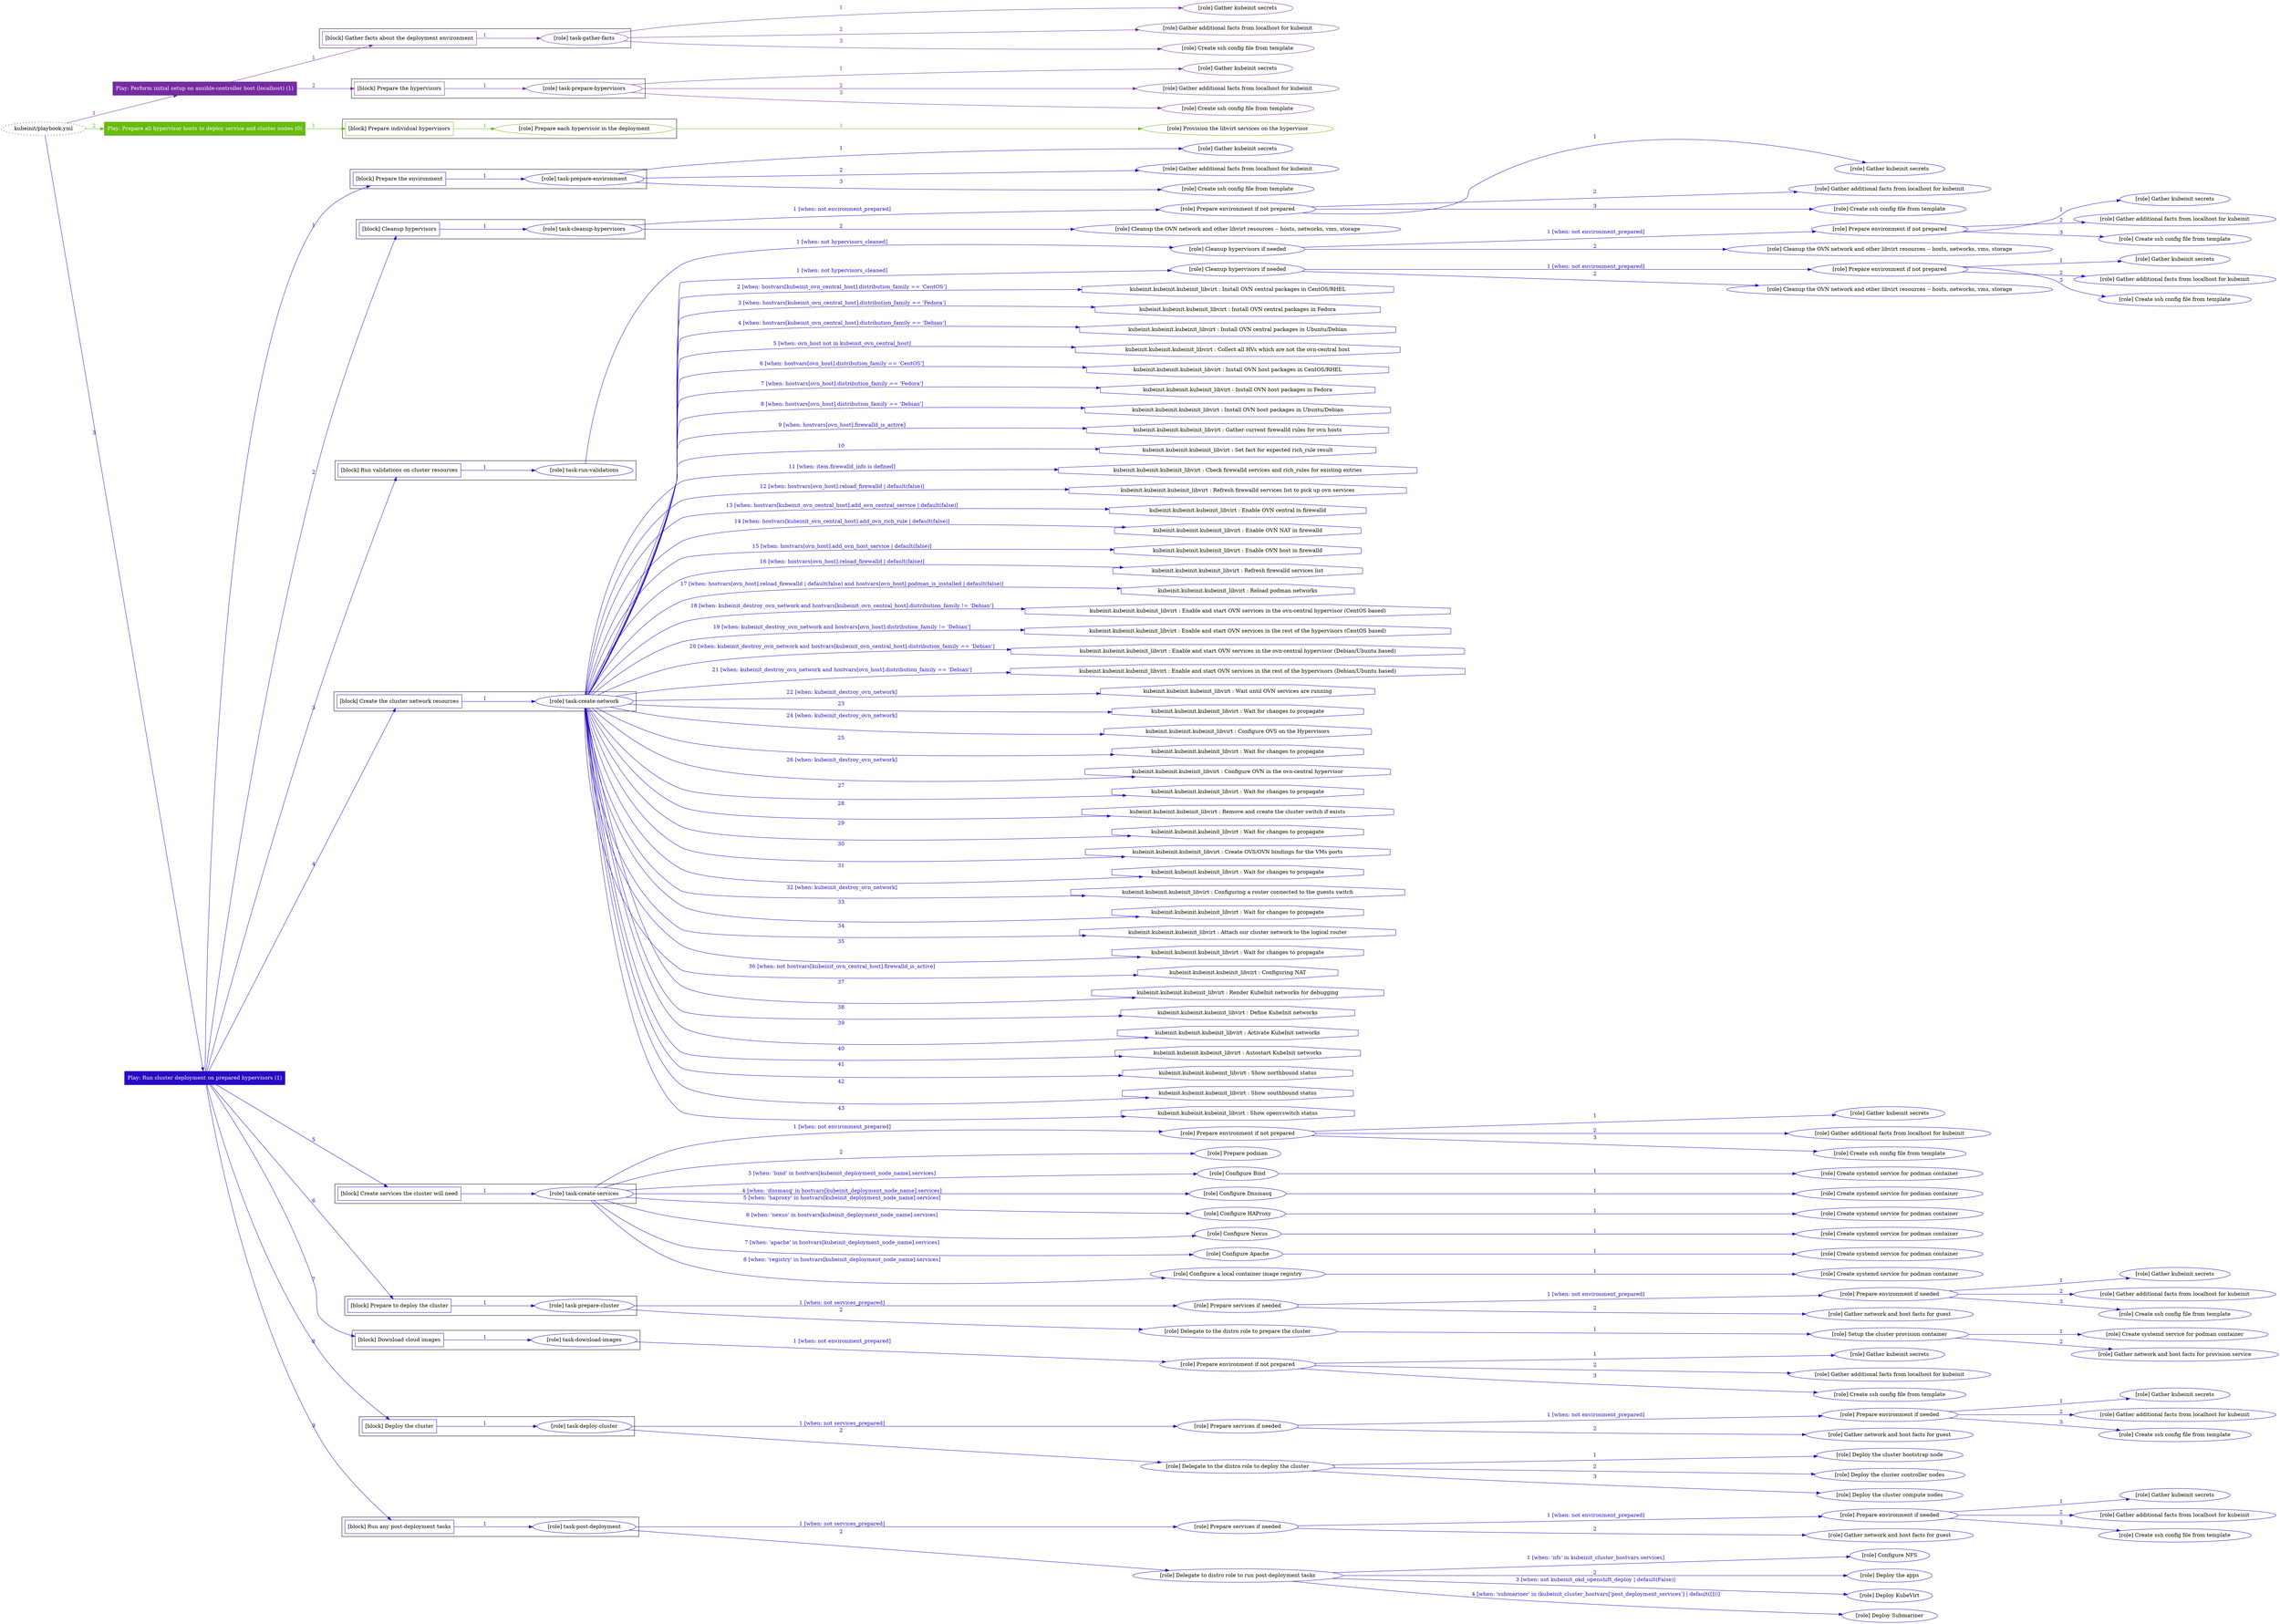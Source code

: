 digraph {
	graph [concentrate=true ordering=in rankdir=LR ratio=fill]
	edge [esep=5 sep=10]
	"kubeinit/playbook.yml" [URL="/home/runner/work/kubeinit/kubeinit/kubeinit/playbook.yml" id=playbook_c5226cbe style=dotted]
	play_1a91b857 [label="Play: Perform initial setup on ansible-controller host (localhost) (1)" URL="/home/runner/work/kubeinit/kubeinit/kubeinit/playbook.yml" color="#742ba1" fontcolor="#ffffff" id=play_1a91b857 shape=box style=filled tooltip=localhost]
	"kubeinit/playbook.yml" -> play_1a91b857 [label="1 " color="#742ba1" fontcolor="#742ba1" id=edge_91b87727 labeltooltip="1 " tooltip="1 "]
	subgraph "Gather kubeinit secrets" {
		role_03e3c05c [label="[role] Gather kubeinit secrets" URL="/home/runner/.ansible/collections/ansible_collections/kubeinit/kubeinit/roles/kubeinit_prepare/tasks/gather_kubeinit_facts.yml" color="#742ba1" id=role_03e3c05c tooltip="Gather kubeinit secrets"]
	}
	subgraph "Gather additional facts from localhost for kubeinit" {
		role_d7f996b3 [label="[role] Gather additional facts from localhost for kubeinit" URL="/home/runner/.ansible/collections/ansible_collections/kubeinit/kubeinit/roles/kubeinit_prepare/tasks/gather_kubeinit_facts.yml" color="#742ba1" id=role_d7f996b3 tooltip="Gather additional facts from localhost for kubeinit"]
	}
	subgraph "Create ssh config file from template" {
		role_4e60392d [label="[role] Create ssh config file from template" URL="/home/runner/.ansible/collections/ansible_collections/kubeinit/kubeinit/roles/kubeinit_prepare/tasks/gather_kubeinit_facts.yml" color="#742ba1" id=role_4e60392d tooltip="Create ssh config file from template"]
	}
	subgraph "task-gather-facts" {
		role_94bc4908 [label="[role] task-gather-facts" URL="/home/runner/work/kubeinit/kubeinit/kubeinit/playbook.yml" color="#742ba1" id=role_94bc4908 tooltip="task-gather-facts"]
		role_94bc4908 -> role_03e3c05c [label="1 " color="#742ba1" fontcolor="#742ba1" id=edge_19fea7e0 labeltooltip="1 " tooltip="1 "]
		role_94bc4908 -> role_d7f996b3 [label="2 " color="#742ba1" fontcolor="#742ba1" id=edge_c147689b labeltooltip="2 " tooltip="2 "]
		role_94bc4908 -> role_4e60392d [label="3 " color="#742ba1" fontcolor="#742ba1" id=edge_30723ec1 labeltooltip="3 " tooltip="3 "]
	}
	subgraph "Gather kubeinit secrets" {
		role_a00de4d0 [label="[role] Gather kubeinit secrets" URL="/home/runner/.ansible/collections/ansible_collections/kubeinit/kubeinit/roles/kubeinit_prepare/tasks/gather_kubeinit_facts.yml" color="#742ba1" id=role_a00de4d0 tooltip="Gather kubeinit secrets"]
	}
	subgraph "Gather additional facts from localhost for kubeinit" {
		role_817af1fd [label="[role] Gather additional facts from localhost for kubeinit" URL="/home/runner/.ansible/collections/ansible_collections/kubeinit/kubeinit/roles/kubeinit_prepare/tasks/gather_kubeinit_facts.yml" color="#742ba1" id=role_817af1fd tooltip="Gather additional facts from localhost for kubeinit"]
	}
	subgraph "Create ssh config file from template" {
		role_94698db6 [label="[role] Create ssh config file from template" URL="/home/runner/.ansible/collections/ansible_collections/kubeinit/kubeinit/roles/kubeinit_prepare/tasks/gather_kubeinit_facts.yml" color="#742ba1" id=role_94698db6 tooltip="Create ssh config file from template"]
	}
	subgraph "task-prepare-hypervisors" {
		role_f1167ca8 [label="[role] task-prepare-hypervisors" URL="/home/runner/work/kubeinit/kubeinit/kubeinit/playbook.yml" color="#742ba1" id=role_f1167ca8 tooltip="task-prepare-hypervisors"]
		role_f1167ca8 -> role_a00de4d0 [label="1 " color="#742ba1" fontcolor="#742ba1" id=edge_46fd6a05 labeltooltip="1 " tooltip="1 "]
		role_f1167ca8 -> role_817af1fd [label="2 " color="#742ba1" fontcolor="#742ba1" id=edge_40281060 labeltooltip="2 " tooltip="2 "]
		role_f1167ca8 -> role_94698db6 [label="3 " color="#742ba1" fontcolor="#742ba1" id=edge_06ba8a79 labeltooltip="3 " tooltip="3 "]
	}
	subgraph "Play: Perform initial setup on ansible-controller host (localhost) (1)" {
		play_1a91b857 -> block_7cb25a80 [label=1 color="#742ba1" fontcolor="#742ba1" id=edge_e8bd5cbc labeltooltip=1 tooltip=1]
		subgraph cluster_block_7cb25a80 {
			block_7cb25a80 [label="[block] Gather facts about the deployment environment" URL="/home/runner/work/kubeinit/kubeinit/kubeinit/playbook.yml" color="#742ba1" id=block_7cb25a80 labeltooltip="Gather facts about the deployment environment" shape=box tooltip="Gather facts about the deployment environment"]
			block_7cb25a80 -> role_94bc4908 [label="1 " color="#742ba1" fontcolor="#742ba1" id=edge_1f1f396f labeltooltip="1 " tooltip="1 "]
		}
		play_1a91b857 -> block_a2b0e28c [label=2 color="#742ba1" fontcolor="#742ba1" id=edge_c00c289b labeltooltip=2 tooltip=2]
		subgraph cluster_block_a2b0e28c {
			block_a2b0e28c [label="[block] Prepare the hypervisors" URL="/home/runner/work/kubeinit/kubeinit/kubeinit/playbook.yml" color="#742ba1" id=block_a2b0e28c labeltooltip="Prepare the hypervisors" shape=box tooltip="Prepare the hypervisors"]
			block_a2b0e28c -> role_f1167ca8 [label="1 " color="#742ba1" fontcolor="#742ba1" id=edge_a3e23a12 labeltooltip="1 " tooltip="1 "]
		}
	}
	play_1173ddfb [label="Play: Prepare all hypervisor hosts to deploy service and cluster nodes (0)" URL="/home/runner/work/kubeinit/kubeinit/kubeinit/playbook.yml" color="#67bb11" fontcolor="#ffffff" id=play_1173ddfb shape=box style=filled tooltip="Play: Prepare all hypervisor hosts to deploy service and cluster nodes (0)"]
	"kubeinit/playbook.yml" -> play_1173ddfb [label="2 " color="#67bb11" fontcolor="#67bb11" id=edge_6c5a7659 labeltooltip="2 " tooltip="2 "]
	subgraph "Provision the libvirt services on the hypervisor" {
		role_22dc039f [label="[role] Provision the libvirt services on the hypervisor" URL="/home/runner/.ansible/collections/ansible_collections/kubeinit/kubeinit/roles/kubeinit_prepare/tasks/prepare_hypervisor.yml" color="#67bb11" id=role_22dc039f tooltip="Provision the libvirt services on the hypervisor"]
	}
	subgraph "Prepare each hypervisor in the deployment" {
		role_0a529e97 [label="[role] Prepare each hypervisor in the deployment" URL="/home/runner/work/kubeinit/kubeinit/kubeinit/playbook.yml" color="#67bb11" id=role_0a529e97 tooltip="Prepare each hypervisor in the deployment"]
		role_0a529e97 -> role_22dc039f [label="1 " color="#67bb11" fontcolor="#67bb11" id=edge_a123cd64 labeltooltip="1 " tooltip="1 "]
	}
	subgraph "Play: Prepare all hypervisor hosts to deploy service and cluster nodes (0)" {
		play_1173ddfb -> block_61c0e6d2 [label=1 color="#67bb11" fontcolor="#67bb11" id=edge_0ea09102 labeltooltip=1 tooltip=1]
		subgraph cluster_block_61c0e6d2 {
			block_61c0e6d2 [label="[block] Prepare individual hypervisors" URL="/home/runner/work/kubeinit/kubeinit/kubeinit/playbook.yml" color="#67bb11" id=block_61c0e6d2 labeltooltip="Prepare individual hypervisors" shape=box tooltip="Prepare individual hypervisors"]
			block_61c0e6d2 -> role_0a529e97 [label="1 " color="#67bb11" fontcolor="#67bb11" id=edge_3b4619a0 labeltooltip="1 " tooltip="1 "]
		}
	}
	play_c1933d6f [label="Play: Run cluster deployment on prepared hypervisors (1)" URL="/home/runner/work/kubeinit/kubeinit/kubeinit/playbook.yml" color="#2909c3" fontcolor="#ffffff" id=play_c1933d6f shape=box style=filled tooltip=localhost]
	"kubeinit/playbook.yml" -> play_c1933d6f [label="3 " color="#2909c3" fontcolor="#2909c3" id=edge_88d59804 labeltooltip="3 " tooltip="3 "]
	subgraph "Gather kubeinit secrets" {
		role_a7929717 [label="[role] Gather kubeinit secrets" URL="/home/runner/.ansible/collections/ansible_collections/kubeinit/kubeinit/roles/kubeinit_prepare/tasks/gather_kubeinit_facts.yml" color="#2909c3" id=role_a7929717 tooltip="Gather kubeinit secrets"]
	}
	subgraph "Gather additional facts from localhost for kubeinit" {
		role_5b361d2a [label="[role] Gather additional facts from localhost for kubeinit" URL="/home/runner/.ansible/collections/ansible_collections/kubeinit/kubeinit/roles/kubeinit_prepare/tasks/gather_kubeinit_facts.yml" color="#2909c3" id=role_5b361d2a tooltip="Gather additional facts from localhost for kubeinit"]
	}
	subgraph "Create ssh config file from template" {
		role_49512443 [label="[role] Create ssh config file from template" URL="/home/runner/.ansible/collections/ansible_collections/kubeinit/kubeinit/roles/kubeinit_prepare/tasks/gather_kubeinit_facts.yml" color="#2909c3" id=role_49512443 tooltip="Create ssh config file from template"]
	}
	subgraph "task-prepare-environment" {
		role_1f159fe4 [label="[role] task-prepare-environment" URL="/home/runner/work/kubeinit/kubeinit/kubeinit/playbook.yml" color="#2909c3" id=role_1f159fe4 tooltip="task-prepare-environment"]
		role_1f159fe4 -> role_a7929717 [label="1 " color="#2909c3" fontcolor="#2909c3" id=edge_9ee6f127 labeltooltip="1 " tooltip="1 "]
		role_1f159fe4 -> role_5b361d2a [label="2 " color="#2909c3" fontcolor="#2909c3" id=edge_0f239953 labeltooltip="2 " tooltip="2 "]
		role_1f159fe4 -> role_49512443 [label="3 " color="#2909c3" fontcolor="#2909c3" id=edge_e0f56360 labeltooltip="3 " tooltip="3 "]
	}
	subgraph "Gather kubeinit secrets" {
		role_99b0695e [label="[role] Gather kubeinit secrets" URL="/home/runner/.ansible/collections/ansible_collections/kubeinit/kubeinit/roles/kubeinit_prepare/tasks/gather_kubeinit_facts.yml" color="#2909c3" id=role_99b0695e tooltip="Gather kubeinit secrets"]
	}
	subgraph "Gather additional facts from localhost for kubeinit" {
		role_ed6c54f3 [label="[role] Gather additional facts from localhost for kubeinit" URL="/home/runner/.ansible/collections/ansible_collections/kubeinit/kubeinit/roles/kubeinit_prepare/tasks/gather_kubeinit_facts.yml" color="#2909c3" id=role_ed6c54f3 tooltip="Gather additional facts from localhost for kubeinit"]
	}
	subgraph "Create ssh config file from template" {
		role_ed195667 [label="[role] Create ssh config file from template" URL="/home/runner/.ansible/collections/ansible_collections/kubeinit/kubeinit/roles/kubeinit_prepare/tasks/gather_kubeinit_facts.yml" color="#2909c3" id=role_ed195667 tooltip="Create ssh config file from template"]
	}
	subgraph "Prepare environment if not prepared" {
		role_39ef6147 [label="[role] Prepare environment if not prepared" URL="/home/runner/.ansible/collections/ansible_collections/kubeinit/kubeinit/roles/kubeinit_prepare/tasks/cleanup_hypervisors.yml" color="#2909c3" id=role_39ef6147 tooltip="Prepare environment if not prepared"]
		role_39ef6147 -> role_99b0695e [label="1 " color="#2909c3" fontcolor="#2909c3" id=edge_f6f6af52 labeltooltip="1 " tooltip="1 "]
		role_39ef6147 -> role_ed6c54f3 [label="2 " color="#2909c3" fontcolor="#2909c3" id=edge_b89ea174 labeltooltip="2 " tooltip="2 "]
		role_39ef6147 -> role_ed195667 [label="3 " color="#2909c3" fontcolor="#2909c3" id=edge_03abd4c6 labeltooltip="3 " tooltip="3 "]
	}
	subgraph "Cleanup the OVN network and other libvirt resources -- hosts, networks, vms, storage" {
		role_fca37423 [label="[role] Cleanup the OVN network and other libvirt resources -- hosts, networks, vms, storage" URL="/home/runner/.ansible/collections/ansible_collections/kubeinit/kubeinit/roles/kubeinit_prepare/tasks/cleanup_hypervisors.yml" color="#2909c3" id=role_fca37423 tooltip="Cleanup the OVN network and other libvirt resources -- hosts, networks, vms, storage"]
	}
	subgraph "task-cleanup-hypervisors" {
		role_044d9ee2 [label="[role] task-cleanup-hypervisors" URL="/home/runner/work/kubeinit/kubeinit/kubeinit/playbook.yml" color="#2909c3" id=role_044d9ee2 tooltip="task-cleanup-hypervisors"]
		role_044d9ee2 -> role_39ef6147 [label="1 [when: not environment_prepared]" color="#2909c3" fontcolor="#2909c3" id=edge_8c379905 labeltooltip="1 [when: not environment_prepared]" tooltip="1 [when: not environment_prepared]"]
		role_044d9ee2 -> role_fca37423 [label="2 " color="#2909c3" fontcolor="#2909c3" id=edge_09c9502e labeltooltip="2 " tooltip="2 "]
	}
	subgraph "Gather kubeinit secrets" {
		role_c349dcbc [label="[role] Gather kubeinit secrets" URL="/home/runner/.ansible/collections/ansible_collections/kubeinit/kubeinit/roles/kubeinit_prepare/tasks/gather_kubeinit_facts.yml" color="#2909c3" id=role_c349dcbc tooltip="Gather kubeinit secrets"]
	}
	subgraph "Gather additional facts from localhost for kubeinit" {
		role_9aa004ad [label="[role] Gather additional facts from localhost for kubeinit" URL="/home/runner/.ansible/collections/ansible_collections/kubeinit/kubeinit/roles/kubeinit_prepare/tasks/gather_kubeinit_facts.yml" color="#2909c3" id=role_9aa004ad tooltip="Gather additional facts from localhost for kubeinit"]
	}
	subgraph "Create ssh config file from template" {
		role_ff2ae620 [label="[role] Create ssh config file from template" URL="/home/runner/.ansible/collections/ansible_collections/kubeinit/kubeinit/roles/kubeinit_prepare/tasks/gather_kubeinit_facts.yml" color="#2909c3" id=role_ff2ae620 tooltip="Create ssh config file from template"]
	}
	subgraph "Prepare environment if not prepared" {
		role_d64a7f5c [label="[role] Prepare environment if not prepared" URL="/home/runner/.ansible/collections/ansible_collections/kubeinit/kubeinit/roles/kubeinit_prepare/tasks/cleanup_hypervisors.yml" color="#2909c3" id=role_d64a7f5c tooltip="Prepare environment if not prepared"]
		role_d64a7f5c -> role_c349dcbc [label="1 " color="#2909c3" fontcolor="#2909c3" id=edge_9e39161b labeltooltip="1 " tooltip="1 "]
		role_d64a7f5c -> role_9aa004ad [label="2 " color="#2909c3" fontcolor="#2909c3" id=edge_8e6a3044 labeltooltip="2 " tooltip="2 "]
		role_d64a7f5c -> role_ff2ae620 [label="3 " color="#2909c3" fontcolor="#2909c3" id=edge_5b310ea5 labeltooltip="3 " tooltip="3 "]
	}
	subgraph "Cleanup the OVN network and other libvirt resources -- hosts, networks, vms, storage" {
		role_24166152 [label="[role] Cleanup the OVN network and other libvirt resources -- hosts, networks, vms, storage" URL="/home/runner/.ansible/collections/ansible_collections/kubeinit/kubeinit/roles/kubeinit_prepare/tasks/cleanup_hypervisors.yml" color="#2909c3" id=role_24166152 tooltip="Cleanup the OVN network and other libvirt resources -- hosts, networks, vms, storage"]
	}
	subgraph "Cleanup hypervisors if needed" {
		role_cb00fe5c [label="[role] Cleanup hypervisors if needed" URL="/home/runner/.ansible/collections/ansible_collections/kubeinit/kubeinit/roles/kubeinit_validations/tasks/main.yml" color="#2909c3" id=role_cb00fe5c tooltip="Cleanup hypervisors if needed"]
		role_cb00fe5c -> role_d64a7f5c [label="1 [when: not environment_prepared]" color="#2909c3" fontcolor="#2909c3" id=edge_6824dce0 labeltooltip="1 [when: not environment_prepared]" tooltip="1 [when: not environment_prepared]"]
		role_cb00fe5c -> role_24166152 [label="2 " color="#2909c3" fontcolor="#2909c3" id=edge_f879769f labeltooltip="2 " tooltip="2 "]
	}
	subgraph "task-run-validations" {
		role_556c9b7c [label="[role] task-run-validations" URL="/home/runner/work/kubeinit/kubeinit/kubeinit/playbook.yml" color="#2909c3" id=role_556c9b7c tooltip="task-run-validations"]
		role_556c9b7c -> role_cb00fe5c [label="1 [when: not hypervisors_cleaned]" color="#2909c3" fontcolor="#2909c3" id=edge_fc1b2948 labeltooltip="1 [when: not hypervisors_cleaned]" tooltip="1 [when: not hypervisors_cleaned]"]
	}
	subgraph "Gather kubeinit secrets" {
		role_011110eb [label="[role] Gather kubeinit secrets" URL="/home/runner/.ansible/collections/ansible_collections/kubeinit/kubeinit/roles/kubeinit_prepare/tasks/gather_kubeinit_facts.yml" color="#2909c3" id=role_011110eb tooltip="Gather kubeinit secrets"]
	}
	subgraph "Gather additional facts from localhost for kubeinit" {
		role_5b6ecb77 [label="[role] Gather additional facts from localhost for kubeinit" URL="/home/runner/.ansible/collections/ansible_collections/kubeinit/kubeinit/roles/kubeinit_prepare/tasks/gather_kubeinit_facts.yml" color="#2909c3" id=role_5b6ecb77 tooltip="Gather additional facts from localhost for kubeinit"]
	}
	subgraph "Create ssh config file from template" {
		role_5430059f [label="[role] Create ssh config file from template" URL="/home/runner/.ansible/collections/ansible_collections/kubeinit/kubeinit/roles/kubeinit_prepare/tasks/gather_kubeinit_facts.yml" color="#2909c3" id=role_5430059f tooltip="Create ssh config file from template"]
	}
	subgraph "Prepare environment if not prepared" {
		role_5f1a5610 [label="[role] Prepare environment if not prepared" URL="/home/runner/.ansible/collections/ansible_collections/kubeinit/kubeinit/roles/kubeinit_prepare/tasks/cleanup_hypervisors.yml" color="#2909c3" id=role_5f1a5610 tooltip="Prepare environment if not prepared"]
		role_5f1a5610 -> role_011110eb [label="1 " color="#2909c3" fontcolor="#2909c3" id=edge_d2af56d2 labeltooltip="1 " tooltip="1 "]
		role_5f1a5610 -> role_5b6ecb77 [label="2 " color="#2909c3" fontcolor="#2909c3" id=edge_4857e4dc labeltooltip="2 " tooltip="2 "]
		role_5f1a5610 -> role_5430059f [label="3 " color="#2909c3" fontcolor="#2909c3" id=edge_1a7c88e2 labeltooltip="3 " tooltip="3 "]
	}
	subgraph "Cleanup the OVN network and other libvirt resources -- hosts, networks, vms, storage" {
		role_81f9f259 [label="[role] Cleanup the OVN network and other libvirt resources -- hosts, networks, vms, storage" URL="/home/runner/.ansible/collections/ansible_collections/kubeinit/kubeinit/roles/kubeinit_prepare/tasks/cleanup_hypervisors.yml" color="#2909c3" id=role_81f9f259 tooltip="Cleanup the OVN network and other libvirt resources -- hosts, networks, vms, storage"]
	}
	subgraph "Cleanup hypervisors if needed" {
		role_844907e0 [label="[role] Cleanup hypervisors if needed" URL="/home/runner/.ansible/collections/ansible_collections/kubeinit/kubeinit/roles/kubeinit_libvirt/tasks/create_network.yml" color="#2909c3" id=role_844907e0 tooltip="Cleanup hypervisors if needed"]
		role_844907e0 -> role_5f1a5610 [label="1 [when: not environment_prepared]" color="#2909c3" fontcolor="#2909c3" id=edge_2de088bd labeltooltip="1 [when: not environment_prepared]" tooltip="1 [when: not environment_prepared]"]
		role_844907e0 -> role_81f9f259 [label="2 " color="#2909c3" fontcolor="#2909c3" id=edge_62e785a3 labeltooltip="2 " tooltip="2 "]
	}
	subgraph "task-create-network" {
		role_ebcd2675 [label="[role] task-create-network" URL="/home/runner/work/kubeinit/kubeinit/kubeinit/playbook.yml" color="#2909c3" id=role_ebcd2675 tooltip="task-create-network"]
		role_ebcd2675 -> role_844907e0 [label="1 [when: not hypervisors_cleaned]" color="#2909c3" fontcolor="#2909c3" id=edge_f018b64d labeltooltip="1 [when: not hypervisors_cleaned]" tooltip="1 [when: not hypervisors_cleaned]"]
		task_5a70df74 [label="kubeinit.kubeinit.kubeinit_libvirt : Install OVN central packages in CentOS/RHEL" URL="/home/runner/.ansible/collections/ansible_collections/kubeinit/kubeinit/roles/kubeinit_libvirt/tasks/create_network.yml" color="#2909c3" id=task_5a70df74 shape=octagon tooltip="kubeinit.kubeinit.kubeinit_libvirt : Install OVN central packages in CentOS/RHEL"]
		role_ebcd2675 -> task_5a70df74 [label="2 [when: hostvars[kubeinit_ovn_central_host].distribution_family == 'CentOS']" color="#2909c3" fontcolor="#2909c3" id=edge_34722076 labeltooltip="2 [when: hostvars[kubeinit_ovn_central_host].distribution_family == 'CentOS']" tooltip="2 [when: hostvars[kubeinit_ovn_central_host].distribution_family == 'CentOS']"]
		task_6ced0414 [label="kubeinit.kubeinit.kubeinit_libvirt : Install OVN central packages in Fedora" URL="/home/runner/.ansible/collections/ansible_collections/kubeinit/kubeinit/roles/kubeinit_libvirt/tasks/create_network.yml" color="#2909c3" id=task_6ced0414 shape=octagon tooltip="kubeinit.kubeinit.kubeinit_libvirt : Install OVN central packages in Fedora"]
		role_ebcd2675 -> task_6ced0414 [label="3 [when: hostvars[kubeinit_ovn_central_host].distribution_family == 'Fedora']" color="#2909c3" fontcolor="#2909c3" id=edge_0a1c360a labeltooltip="3 [when: hostvars[kubeinit_ovn_central_host].distribution_family == 'Fedora']" tooltip="3 [when: hostvars[kubeinit_ovn_central_host].distribution_family == 'Fedora']"]
		task_59d1d94a [label="kubeinit.kubeinit.kubeinit_libvirt : Install OVN central packages in Ubuntu/Debian" URL="/home/runner/.ansible/collections/ansible_collections/kubeinit/kubeinit/roles/kubeinit_libvirt/tasks/create_network.yml" color="#2909c3" id=task_59d1d94a shape=octagon tooltip="kubeinit.kubeinit.kubeinit_libvirt : Install OVN central packages in Ubuntu/Debian"]
		role_ebcd2675 -> task_59d1d94a [label="4 [when: hostvars[kubeinit_ovn_central_host].distribution_family == 'Debian']" color="#2909c3" fontcolor="#2909c3" id=edge_d4a0e2e6 labeltooltip="4 [when: hostvars[kubeinit_ovn_central_host].distribution_family == 'Debian']" tooltip="4 [when: hostvars[kubeinit_ovn_central_host].distribution_family == 'Debian']"]
		task_765f8a5f [label="kubeinit.kubeinit.kubeinit_libvirt : Collect all HVs which are not the ovn-central host" URL="/home/runner/.ansible/collections/ansible_collections/kubeinit/kubeinit/roles/kubeinit_libvirt/tasks/create_network.yml" color="#2909c3" id=task_765f8a5f shape=octagon tooltip="kubeinit.kubeinit.kubeinit_libvirt : Collect all HVs which are not the ovn-central host"]
		role_ebcd2675 -> task_765f8a5f [label="5 [when: ovn_host not in kubeinit_ovn_central_host]" color="#2909c3" fontcolor="#2909c3" id=edge_a0ae1352 labeltooltip="5 [when: ovn_host not in kubeinit_ovn_central_host]" tooltip="5 [when: ovn_host not in kubeinit_ovn_central_host]"]
		task_1ef6ee51 [label="kubeinit.kubeinit.kubeinit_libvirt : Install OVN host packages in CentOS/RHEL" URL="/home/runner/.ansible/collections/ansible_collections/kubeinit/kubeinit/roles/kubeinit_libvirt/tasks/create_network.yml" color="#2909c3" id=task_1ef6ee51 shape=octagon tooltip="kubeinit.kubeinit.kubeinit_libvirt : Install OVN host packages in CentOS/RHEL"]
		role_ebcd2675 -> task_1ef6ee51 [label="6 [when: hostvars[ovn_host].distribution_family == 'CentOS']" color="#2909c3" fontcolor="#2909c3" id=edge_79c3a252 labeltooltip="6 [when: hostvars[ovn_host].distribution_family == 'CentOS']" tooltip="6 [when: hostvars[ovn_host].distribution_family == 'CentOS']"]
		task_09f645e9 [label="kubeinit.kubeinit.kubeinit_libvirt : Install OVN host packages in Fedora" URL="/home/runner/.ansible/collections/ansible_collections/kubeinit/kubeinit/roles/kubeinit_libvirt/tasks/create_network.yml" color="#2909c3" id=task_09f645e9 shape=octagon tooltip="kubeinit.kubeinit.kubeinit_libvirt : Install OVN host packages in Fedora"]
		role_ebcd2675 -> task_09f645e9 [label="7 [when: hostvars[ovn_host].distribution_family == 'Fedora']" color="#2909c3" fontcolor="#2909c3" id=edge_3a3bcd80 labeltooltip="7 [when: hostvars[ovn_host].distribution_family == 'Fedora']" tooltip="7 [when: hostvars[ovn_host].distribution_family == 'Fedora']"]
		task_9f2b5c71 [label="kubeinit.kubeinit.kubeinit_libvirt : Install OVN host packages in Ubuntu/Debian" URL="/home/runner/.ansible/collections/ansible_collections/kubeinit/kubeinit/roles/kubeinit_libvirt/tasks/create_network.yml" color="#2909c3" id=task_9f2b5c71 shape=octagon tooltip="kubeinit.kubeinit.kubeinit_libvirt : Install OVN host packages in Ubuntu/Debian"]
		role_ebcd2675 -> task_9f2b5c71 [label="8 [when: hostvars[ovn_host].distribution_family == 'Debian']" color="#2909c3" fontcolor="#2909c3" id=edge_23fe7226 labeltooltip="8 [when: hostvars[ovn_host].distribution_family == 'Debian']" tooltip="8 [when: hostvars[ovn_host].distribution_family == 'Debian']"]
		task_1ed22182 [label="kubeinit.kubeinit.kubeinit_libvirt : Gather current firewalld rules for ovn hosts" URL="/home/runner/.ansible/collections/ansible_collections/kubeinit/kubeinit/roles/kubeinit_libvirt/tasks/create_network.yml" color="#2909c3" id=task_1ed22182 shape=octagon tooltip="kubeinit.kubeinit.kubeinit_libvirt : Gather current firewalld rules for ovn hosts"]
		role_ebcd2675 -> task_1ed22182 [label="9 [when: hostvars[ovn_host].firewalld_is_active]" color="#2909c3" fontcolor="#2909c3" id=edge_74643415 labeltooltip="9 [when: hostvars[ovn_host].firewalld_is_active]" tooltip="9 [when: hostvars[ovn_host].firewalld_is_active]"]
		task_4d131214 [label="kubeinit.kubeinit.kubeinit_libvirt : Set fact for expected rich_rule result" URL="/home/runner/.ansible/collections/ansible_collections/kubeinit/kubeinit/roles/kubeinit_libvirt/tasks/create_network.yml" color="#2909c3" id=task_4d131214 shape=octagon tooltip="kubeinit.kubeinit.kubeinit_libvirt : Set fact for expected rich_rule result"]
		role_ebcd2675 -> task_4d131214 [label="10 " color="#2909c3" fontcolor="#2909c3" id=edge_b88ba148 labeltooltip="10 " tooltip="10 "]
		task_ef78b49e [label="kubeinit.kubeinit.kubeinit_libvirt : Check firewalld services and rich_rules for existing entries" URL="/home/runner/.ansible/collections/ansible_collections/kubeinit/kubeinit/roles/kubeinit_libvirt/tasks/create_network.yml" color="#2909c3" id=task_ef78b49e shape=octagon tooltip="kubeinit.kubeinit.kubeinit_libvirt : Check firewalld services and rich_rules for existing entries"]
		role_ebcd2675 -> task_ef78b49e [label="11 [when: item.firewalld_info is defined]" color="#2909c3" fontcolor="#2909c3" id=edge_a59d1404 labeltooltip="11 [when: item.firewalld_info is defined]" tooltip="11 [when: item.firewalld_info is defined]"]
		task_fb9ac5fc [label="kubeinit.kubeinit.kubeinit_libvirt : Refresh firewalld services list to pick up ovn services" URL="/home/runner/.ansible/collections/ansible_collections/kubeinit/kubeinit/roles/kubeinit_libvirt/tasks/create_network.yml" color="#2909c3" id=task_fb9ac5fc shape=octagon tooltip="kubeinit.kubeinit.kubeinit_libvirt : Refresh firewalld services list to pick up ovn services"]
		role_ebcd2675 -> task_fb9ac5fc [label="12 [when: hostvars[ovn_host].reload_firewalld | default(false)]" color="#2909c3" fontcolor="#2909c3" id=edge_542b2dea labeltooltip="12 [when: hostvars[ovn_host].reload_firewalld | default(false)]" tooltip="12 [when: hostvars[ovn_host].reload_firewalld | default(false)]"]
		task_459016f1 [label="kubeinit.kubeinit.kubeinit_libvirt : Enable OVN central in firewalld" URL="/home/runner/.ansible/collections/ansible_collections/kubeinit/kubeinit/roles/kubeinit_libvirt/tasks/create_network.yml" color="#2909c3" id=task_459016f1 shape=octagon tooltip="kubeinit.kubeinit.kubeinit_libvirt : Enable OVN central in firewalld"]
		role_ebcd2675 -> task_459016f1 [label="13 [when: hostvars[kubeinit_ovn_central_host].add_ovn_central_service | default(false)]" color="#2909c3" fontcolor="#2909c3" id=edge_fb655de9 labeltooltip="13 [when: hostvars[kubeinit_ovn_central_host].add_ovn_central_service | default(false)]" tooltip="13 [when: hostvars[kubeinit_ovn_central_host].add_ovn_central_service | default(false)]"]
		task_e7946b8c [label="kubeinit.kubeinit.kubeinit_libvirt : Enable OVN NAT in firewalld" URL="/home/runner/.ansible/collections/ansible_collections/kubeinit/kubeinit/roles/kubeinit_libvirt/tasks/create_network.yml" color="#2909c3" id=task_e7946b8c shape=octagon tooltip="kubeinit.kubeinit.kubeinit_libvirt : Enable OVN NAT in firewalld"]
		role_ebcd2675 -> task_e7946b8c [label="14 [when: hostvars[kubeinit_ovn_central_host].add_ovn_rich_rule | default(false)]" color="#2909c3" fontcolor="#2909c3" id=edge_0f91a487 labeltooltip="14 [when: hostvars[kubeinit_ovn_central_host].add_ovn_rich_rule | default(false)]" tooltip="14 [when: hostvars[kubeinit_ovn_central_host].add_ovn_rich_rule | default(false)]"]
		task_44366fe2 [label="kubeinit.kubeinit.kubeinit_libvirt : Enable OVN host in firewalld" URL="/home/runner/.ansible/collections/ansible_collections/kubeinit/kubeinit/roles/kubeinit_libvirt/tasks/create_network.yml" color="#2909c3" id=task_44366fe2 shape=octagon tooltip="kubeinit.kubeinit.kubeinit_libvirt : Enable OVN host in firewalld"]
		role_ebcd2675 -> task_44366fe2 [label="15 [when: hostvars[ovn_host].add_ovn_host_service | default(false)]" color="#2909c3" fontcolor="#2909c3" id=edge_b9bff314 labeltooltip="15 [when: hostvars[ovn_host].add_ovn_host_service | default(false)]" tooltip="15 [when: hostvars[ovn_host].add_ovn_host_service | default(false)]"]
		task_6d4591a5 [label="kubeinit.kubeinit.kubeinit_libvirt : Refresh firewalld services list" URL="/home/runner/.ansible/collections/ansible_collections/kubeinit/kubeinit/roles/kubeinit_libvirt/tasks/create_network.yml" color="#2909c3" id=task_6d4591a5 shape=octagon tooltip="kubeinit.kubeinit.kubeinit_libvirt : Refresh firewalld services list"]
		role_ebcd2675 -> task_6d4591a5 [label="16 [when: hostvars[ovn_host].reload_firewalld | default(false)]" color="#2909c3" fontcolor="#2909c3" id=edge_2c2310d7 labeltooltip="16 [when: hostvars[ovn_host].reload_firewalld | default(false)]" tooltip="16 [when: hostvars[ovn_host].reload_firewalld | default(false)]"]
		task_121ca557 [label="kubeinit.kubeinit.kubeinit_libvirt : Reload podman networks" URL="/home/runner/.ansible/collections/ansible_collections/kubeinit/kubeinit/roles/kubeinit_libvirt/tasks/create_network.yml" color="#2909c3" id=task_121ca557 shape=octagon tooltip="kubeinit.kubeinit.kubeinit_libvirt : Reload podman networks"]
		role_ebcd2675 -> task_121ca557 [label="17 [when: hostvars[ovn_host].reload_firewalld | default(false) and hostvars[ovn_host].podman_is_installed | default(false)]" color="#2909c3" fontcolor="#2909c3" id=edge_e486dd74 labeltooltip="17 [when: hostvars[ovn_host].reload_firewalld | default(false) and hostvars[ovn_host].podman_is_installed | default(false)]" tooltip="17 [when: hostvars[ovn_host].reload_firewalld | default(false) and hostvars[ovn_host].podman_is_installed | default(false)]"]
		task_c790eeb0 [label="kubeinit.kubeinit.kubeinit_libvirt : Enable and start OVN services in the ovn-central hypervisor (CentOS based)" URL="/home/runner/.ansible/collections/ansible_collections/kubeinit/kubeinit/roles/kubeinit_libvirt/tasks/create_network.yml" color="#2909c3" id=task_c790eeb0 shape=octagon tooltip="kubeinit.kubeinit.kubeinit_libvirt : Enable and start OVN services in the ovn-central hypervisor (CentOS based)"]
		role_ebcd2675 -> task_c790eeb0 [label="18 [when: kubeinit_destroy_ovn_network and hostvars[kubeinit_ovn_central_host].distribution_family != 'Debian']" color="#2909c3" fontcolor="#2909c3" id=edge_eb1cd8b2 labeltooltip="18 [when: kubeinit_destroy_ovn_network and hostvars[kubeinit_ovn_central_host].distribution_family != 'Debian']" tooltip="18 [when: kubeinit_destroy_ovn_network and hostvars[kubeinit_ovn_central_host].distribution_family != 'Debian']"]
		task_60c38886 [label="kubeinit.kubeinit.kubeinit_libvirt : Enable and start OVN services in the rest of the hypervisors (CentOS based)" URL="/home/runner/.ansible/collections/ansible_collections/kubeinit/kubeinit/roles/kubeinit_libvirt/tasks/create_network.yml" color="#2909c3" id=task_60c38886 shape=octagon tooltip="kubeinit.kubeinit.kubeinit_libvirt : Enable and start OVN services in the rest of the hypervisors (CentOS based)"]
		role_ebcd2675 -> task_60c38886 [label="19 [when: kubeinit_destroy_ovn_network and hostvars[ovn_host].distribution_family != 'Debian']" color="#2909c3" fontcolor="#2909c3" id=edge_5f30ade5 labeltooltip="19 [when: kubeinit_destroy_ovn_network and hostvars[ovn_host].distribution_family != 'Debian']" tooltip="19 [when: kubeinit_destroy_ovn_network and hostvars[ovn_host].distribution_family != 'Debian']"]
		task_a37c36d5 [label="kubeinit.kubeinit.kubeinit_libvirt : Enable and start OVN services in the ovn-central hypervisor (Debian/Ubuntu based)" URL="/home/runner/.ansible/collections/ansible_collections/kubeinit/kubeinit/roles/kubeinit_libvirt/tasks/create_network.yml" color="#2909c3" id=task_a37c36d5 shape=octagon tooltip="kubeinit.kubeinit.kubeinit_libvirt : Enable and start OVN services in the ovn-central hypervisor (Debian/Ubuntu based)"]
		role_ebcd2675 -> task_a37c36d5 [label="20 [when: kubeinit_destroy_ovn_network and hostvars[kubeinit_ovn_central_host].distribution_family == 'Debian']" color="#2909c3" fontcolor="#2909c3" id=edge_1fd26703 labeltooltip="20 [when: kubeinit_destroy_ovn_network and hostvars[kubeinit_ovn_central_host].distribution_family == 'Debian']" tooltip="20 [when: kubeinit_destroy_ovn_network and hostvars[kubeinit_ovn_central_host].distribution_family == 'Debian']"]
		task_b67ed441 [label="kubeinit.kubeinit.kubeinit_libvirt : Enable and start OVN services in the rest of the hypervisors (Debian/Ubuntu based)" URL="/home/runner/.ansible/collections/ansible_collections/kubeinit/kubeinit/roles/kubeinit_libvirt/tasks/create_network.yml" color="#2909c3" id=task_b67ed441 shape=octagon tooltip="kubeinit.kubeinit.kubeinit_libvirt : Enable and start OVN services in the rest of the hypervisors (Debian/Ubuntu based)"]
		role_ebcd2675 -> task_b67ed441 [label="21 [when: kubeinit_destroy_ovn_network and hostvars[ovn_host].distribution_family == 'Debian']" color="#2909c3" fontcolor="#2909c3" id=edge_3aed3af1 labeltooltip="21 [when: kubeinit_destroy_ovn_network and hostvars[ovn_host].distribution_family == 'Debian']" tooltip="21 [when: kubeinit_destroy_ovn_network and hostvars[ovn_host].distribution_family == 'Debian']"]
		task_15f7e835 [label="kubeinit.kubeinit.kubeinit_libvirt : Wait until OVN services are running" URL="/home/runner/.ansible/collections/ansible_collections/kubeinit/kubeinit/roles/kubeinit_libvirt/tasks/create_network.yml" color="#2909c3" id=task_15f7e835 shape=octagon tooltip="kubeinit.kubeinit.kubeinit_libvirt : Wait until OVN services are running"]
		role_ebcd2675 -> task_15f7e835 [label="22 [when: kubeinit_destroy_ovn_network]" color="#2909c3" fontcolor="#2909c3" id=edge_01179046 labeltooltip="22 [when: kubeinit_destroy_ovn_network]" tooltip="22 [when: kubeinit_destroy_ovn_network]"]
		task_12f366e4 [label="kubeinit.kubeinit.kubeinit_libvirt : Wait for changes to propagate" URL="/home/runner/.ansible/collections/ansible_collections/kubeinit/kubeinit/roles/kubeinit_libvirt/tasks/create_network.yml" color="#2909c3" id=task_12f366e4 shape=octagon tooltip="kubeinit.kubeinit.kubeinit_libvirt : Wait for changes to propagate"]
		role_ebcd2675 -> task_12f366e4 [label="23 " color="#2909c3" fontcolor="#2909c3" id=edge_ed755d4c labeltooltip="23 " tooltip="23 "]
		task_92f0cbcd [label="kubeinit.kubeinit.kubeinit_libvirt : Configure OVS on the Hypervisors" URL="/home/runner/.ansible/collections/ansible_collections/kubeinit/kubeinit/roles/kubeinit_libvirt/tasks/create_network.yml" color="#2909c3" id=task_92f0cbcd shape=octagon tooltip="kubeinit.kubeinit.kubeinit_libvirt : Configure OVS on the Hypervisors"]
		role_ebcd2675 -> task_92f0cbcd [label="24 [when: kubeinit_destroy_ovn_network]" color="#2909c3" fontcolor="#2909c3" id=edge_f58aec41 labeltooltip="24 [when: kubeinit_destroy_ovn_network]" tooltip="24 [when: kubeinit_destroy_ovn_network]"]
		task_a017c9d6 [label="kubeinit.kubeinit.kubeinit_libvirt : Wait for changes to propagate" URL="/home/runner/.ansible/collections/ansible_collections/kubeinit/kubeinit/roles/kubeinit_libvirt/tasks/create_network.yml" color="#2909c3" id=task_a017c9d6 shape=octagon tooltip="kubeinit.kubeinit.kubeinit_libvirt : Wait for changes to propagate"]
		role_ebcd2675 -> task_a017c9d6 [label="25 " color="#2909c3" fontcolor="#2909c3" id=edge_631b6108 labeltooltip="25 " tooltip="25 "]
		task_03718143 [label="kubeinit.kubeinit.kubeinit_libvirt : Configure OVN in the ovn-central hypervisor" URL="/home/runner/.ansible/collections/ansible_collections/kubeinit/kubeinit/roles/kubeinit_libvirt/tasks/create_network.yml" color="#2909c3" id=task_03718143 shape=octagon tooltip="kubeinit.kubeinit.kubeinit_libvirt : Configure OVN in the ovn-central hypervisor"]
		role_ebcd2675 -> task_03718143 [label="26 [when: kubeinit_destroy_ovn_network]" color="#2909c3" fontcolor="#2909c3" id=edge_22ac3d02 labeltooltip="26 [when: kubeinit_destroy_ovn_network]" tooltip="26 [when: kubeinit_destroy_ovn_network]"]
		task_462dd747 [label="kubeinit.kubeinit.kubeinit_libvirt : Wait for changes to propagate" URL="/home/runner/.ansible/collections/ansible_collections/kubeinit/kubeinit/roles/kubeinit_libvirt/tasks/create_network.yml" color="#2909c3" id=task_462dd747 shape=octagon tooltip="kubeinit.kubeinit.kubeinit_libvirt : Wait for changes to propagate"]
		role_ebcd2675 -> task_462dd747 [label="27 " color="#2909c3" fontcolor="#2909c3" id=edge_4fbaa228 labeltooltip="27 " tooltip="27 "]
		task_e7ac9395 [label="kubeinit.kubeinit.kubeinit_libvirt : Remove and create the cluster switch if exists" URL="/home/runner/.ansible/collections/ansible_collections/kubeinit/kubeinit/roles/kubeinit_libvirt/tasks/create_network.yml" color="#2909c3" id=task_e7ac9395 shape=octagon tooltip="kubeinit.kubeinit.kubeinit_libvirt : Remove and create the cluster switch if exists"]
		role_ebcd2675 -> task_e7ac9395 [label="28 " color="#2909c3" fontcolor="#2909c3" id=edge_f683f560 labeltooltip="28 " tooltip="28 "]
		task_9908d251 [label="kubeinit.kubeinit.kubeinit_libvirt : Wait for changes to propagate" URL="/home/runner/.ansible/collections/ansible_collections/kubeinit/kubeinit/roles/kubeinit_libvirt/tasks/create_network.yml" color="#2909c3" id=task_9908d251 shape=octagon tooltip="kubeinit.kubeinit.kubeinit_libvirt : Wait for changes to propagate"]
		role_ebcd2675 -> task_9908d251 [label="29 " color="#2909c3" fontcolor="#2909c3" id=edge_ae52568f labeltooltip="29 " tooltip="29 "]
		task_8e02c15e [label="kubeinit.kubeinit.kubeinit_libvirt : Create OVS/OVN bindings for the VMs ports" URL="/home/runner/.ansible/collections/ansible_collections/kubeinit/kubeinit/roles/kubeinit_libvirt/tasks/create_network.yml" color="#2909c3" id=task_8e02c15e shape=octagon tooltip="kubeinit.kubeinit.kubeinit_libvirt : Create OVS/OVN bindings for the VMs ports"]
		role_ebcd2675 -> task_8e02c15e [label="30 " color="#2909c3" fontcolor="#2909c3" id=edge_c7d14466 labeltooltip="30 " tooltip="30 "]
		task_e03a75ee [label="kubeinit.kubeinit.kubeinit_libvirt : Wait for changes to propagate" URL="/home/runner/.ansible/collections/ansible_collections/kubeinit/kubeinit/roles/kubeinit_libvirt/tasks/create_network.yml" color="#2909c3" id=task_e03a75ee shape=octagon tooltip="kubeinit.kubeinit.kubeinit_libvirt : Wait for changes to propagate"]
		role_ebcd2675 -> task_e03a75ee [label="31 " color="#2909c3" fontcolor="#2909c3" id=edge_75801e78 labeltooltip="31 " tooltip="31 "]
		task_d10d7691 [label="kubeinit.kubeinit.kubeinit_libvirt : Configuring a router connected to the guests switch" URL="/home/runner/.ansible/collections/ansible_collections/kubeinit/kubeinit/roles/kubeinit_libvirt/tasks/create_network.yml" color="#2909c3" id=task_d10d7691 shape=octagon tooltip="kubeinit.kubeinit.kubeinit_libvirt : Configuring a router connected to the guests switch"]
		role_ebcd2675 -> task_d10d7691 [label="32 [when: kubeinit_destroy_ovn_network]" color="#2909c3" fontcolor="#2909c3" id=edge_e369a971 labeltooltip="32 [when: kubeinit_destroy_ovn_network]" tooltip="32 [when: kubeinit_destroy_ovn_network]"]
		task_b5320b18 [label="kubeinit.kubeinit.kubeinit_libvirt : Wait for changes to propagate" URL="/home/runner/.ansible/collections/ansible_collections/kubeinit/kubeinit/roles/kubeinit_libvirt/tasks/create_network.yml" color="#2909c3" id=task_b5320b18 shape=octagon tooltip="kubeinit.kubeinit.kubeinit_libvirt : Wait for changes to propagate"]
		role_ebcd2675 -> task_b5320b18 [label="33 " color="#2909c3" fontcolor="#2909c3" id=edge_6277c402 labeltooltip="33 " tooltip="33 "]
		task_e0fb27d3 [label="kubeinit.kubeinit.kubeinit_libvirt : Attach our cluster network to the logical router" URL="/home/runner/.ansible/collections/ansible_collections/kubeinit/kubeinit/roles/kubeinit_libvirt/tasks/create_network.yml" color="#2909c3" id=task_e0fb27d3 shape=octagon tooltip="kubeinit.kubeinit.kubeinit_libvirt : Attach our cluster network to the logical router"]
		role_ebcd2675 -> task_e0fb27d3 [label="34 " color="#2909c3" fontcolor="#2909c3" id=edge_0ac7a389 labeltooltip="34 " tooltip="34 "]
		task_a51d4575 [label="kubeinit.kubeinit.kubeinit_libvirt : Wait for changes to propagate" URL="/home/runner/.ansible/collections/ansible_collections/kubeinit/kubeinit/roles/kubeinit_libvirt/tasks/create_network.yml" color="#2909c3" id=task_a51d4575 shape=octagon tooltip="kubeinit.kubeinit.kubeinit_libvirt : Wait for changes to propagate"]
		role_ebcd2675 -> task_a51d4575 [label="35 " color="#2909c3" fontcolor="#2909c3" id=edge_56ebc964 labeltooltip="35 " tooltip="35 "]
		task_cfffc16b [label="kubeinit.kubeinit.kubeinit_libvirt : Configuring NAT" URL="/home/runner/.ansible/collections/ansible_collections/kubeinit/kubeinit/roles/kubeinit_libvirt/tasks/create_network.yml" color="#2909c3" id=task_cfffc16b shape=octagon tooltip="kubeinit.kubeinit.kubeinit_libvirt : Configuring NAT"]
		role_ebcd2675 -> task_cfffc16b [label="36 [when: not hostvars[kubeinit_ovn_central_host].firewalld_is_active]" color="#2909c3" fontcolor="#2909c3" id=edge_bf6f39b9 labeltooltip="36 [when: not hostvars[kubeinit_ovn_central_host].firewalld_is_active]" tooltip="36 [when: not hostvars[kubeinit_ovn_central_host].firewalld_is_active]"]
		task_3d0ecd30 [label="kubeinit.kubeinit.kubeinit_libvirt : Render KubeInit networks for debugging" URL="/home/runner/.ansible/collections/ansible_collections/kubeinit/kubeinit/roles/kubeinit_libvirt/tasks/create_network.yml" color="#2909c3" id=task_3d0ecd30 shape=octagon tooltip="kubeinit.kubeinit.kubeinit_libvirt : Render KubeInit networks for debugging"]
		role_ebcd2675 -> task_3d0ecd30 [label="37 " color="#2909c3" fontcolor="#2909c3" id=edge_78b61952 labeltooltip="37 " tooltip="37 "]
		task_762d0c3e [label="kubeinit.kubeinit.kubeinit_libvirt : Define KubeInit networks" URL="/home/runner/.ansible/collections/ansible_collections/kubeinit/kubeinit/roles/kubeinit_libvirt/tasks/create_network.yml" color="#2909c3" id=task_762d0c3e shape=octagon tooltip="kubeinit.kubeinit.kubeinit_libvirt : Define KubeInit networks"]
		role_ebcd2675 -> task_762d0c3e [label="38 " color="#2909c3" fontcolor="#2909c3" id=edge_c8aa93ec labeltooltip="38 " tooltip="38 "]
		task_dae62848 [label="kubeinit.kubeinit.kubeinit_libvirt : Activate KubeInit networks" URL="/home/runner/.ansible/collections/ansible_collections/kubeinit/kubeinit/roles/kubeinit_libvirt/tasks/create_network.yml" color="#2909c3" id=task_dae62848 shape=octagon tooltip="kubeinit.kubeinit.kubeinit_libvirt : Activate KubeInit networks"]
		role_ebcd2675 -> task_dae62848 [label="39 " color="#2909c3" fontcolor="#2909c3" id=edge_97f286e1 labeltooltip="39 " tooltip="39 "]
		task_eae3d40c [label="kubeinit.kubeinit.kubeinit_libvirt : Autostart KubeInit networks" URL="/home/runner/.ansible/collections/ansible_collections/kubeinit/kubeinit/roles/kubeinit_libvirt/tasks/create_network.yml" color="#2909c3" id=task_eae3d40c shape=octagon tooltip="kubeinit.kubeinit.kubeinit_libvirt : Autostart KubeInit networks"]
		role_ebcd2675 -> task_eae3d40c [label="40 " color="#2909c3" fontcolor="#2909c3" id=edge_41b43000 labeltooltip="40 " tooltip="40 "]
		task_bf7ad0f7 [label="kubeinit.kubeinit.kubeinit_libvirt : Show northbound status" URL="/home/runner/.ansible/collections/ansible_collections/kubeinit/kubeinit/roles/kubeinit_libvirt/tasks/create_network.yml" color="#2909c3" id=task_bf7ad0f7 shape=octagon tooltip="kubeinit.kubeinit.kubeinit_libvirt : Show northbound status"]
		role_ebcd2675 -> task_bf7ad0f7 [label="41 " color="#2909c3" fontcolor="#2909c3" id=edge_b18faf4d labeltooltip="41 " tooltip="41 "]
		task_176dcd77 [label="kubeinit.kubeinit.kubeinit_libvirt : Show southbound status" URL="/home/runner/.ansible/collections/ansible_collections/kubeinit/kubeinit/roles/kubeinit_libvirt/tasks/create_network.yml" color="#2909c3" id=task_176dcd77 shape=octagon tooltip="kubeinit.kubeinit.kubeinit_libvirt : Show southbound status"]
		role_ebcd2675 -> task_176dcd77 [label="42 " color="#2909c3" fontcolor="#2909c3" id=edge_a5bc9a1c labeltooltip="42 " tooltip="42 "]
		task_7b69adff [label="kubeinit.kubeinit.kubeinit_libvirt : Show openvswitch status" URL="/home/runner/.ansible/collections/ansible_collections/kubeinit/kubeinit/roles/kubeinit_libvirt/tasks/create_network.yml" color="#2909c3" id=task_7b69adff shape=octagon tooltip="kubeinit.kubeinit.kubeinit_libvirt : Show openvswitch status"]
		role_ebcd2675 -> task_7b69adff [label="43 " color="#2909c3" fontcolor="#2909c3" id=edge_b16c5ed3 labeltooltip="43 " tooltip="43 "]
	}
	subgraph "Gather kubeinit secrets" {
		role_21c7c65e [label="[role] Gather kubeinit secrets" URL="/home/runner/.ansible/collections/ansible_collections/kubeinit/kubeinit/roles/kubeinit_prepare/tasks/gather_kubeinit_facts.yml" color="#2909c3" id=role_21c7c65e tooltip="Gather kubeinit secrets"]
	}
	subgraph "Gather additional facts from localhost for kubeinit" {
		role_2c8c80e3 [label="[role] Gather additional facts from localhost for kubeinit" URL="/home/runner/.ansible/collections/ansible_collections/kubeinit/kubeinit/roles/kubeinit_prepare/tasks/gather_kubeinit_facts.yml" color="#2909c3" id=role_2c8c80e3 tooltip="Gather additional facts from localhost for kubeinit"]
	}
	subgraph "Create ssh config file from template" {
		role_f4d7bfb6 [label="[role] Create ssh config file from template" URL="/home/runner/.ansible/collections/ansible_collections/kubeinit/kubeinit/roles/kubeinit_prepare/tasks/gather_kubeinit_facts.yml" color="#2909c3" id=role_f4d7bfb6 tooltip="Create ssh config file from template"]
	}
	subgraph "Prepare environment if not prepared" {
		role_d46e1d3c [label="[role] Prepare environment if not prepared" URL="/home/runner/.ansible/collections/ansible_collections/kubeinit/kubeinit/roles/kubeinit_services/tasks/main.yml" color="#2909c3" id=role_d46e1d3c tooltip="Prepare environment if not prepared"]
		role_d46e1d3c -> role_21c7c65e [label="1 " color="#2909c3" fontcolor="#2909c3" id=edge_c0da0fb4 labeltooltip="1 " tooltip="1 "]
		role_d46e1d3c -> role_2c8c80e3 [label="2 " color="#2909c3" fontcolor="#2909c3" id=edge_4141ddd0 labeltooltip="2 " tooltip="2 "]
		role_d46e1d3c -> role_f4d7bfb6 [label="3 " color="#2909c3" fontcolor="#2909c3" id=edge_7dfe05a4 labeltooltip="3 " tooltip="3 "]
	}
	subgraph "Prepare podman" {
		role_14ccc04c [label="[role] Prepare podman" URL="/home/runner/.ansible/collections/ansible_collections/kubeinit/kubeinit/roles/kubeinit_services/tasks/00_create_service_pod.yml" color="#2909c3" id=role_14ccc04c tooltip="Prepare podman"]
	}
	subgraph "Create systemd service for podman container" {
		role_a67d2ebc [label="[role] Create systemd service for podman container" URL="/home/runner/.ansible/collections/ansible_collections/kubeinit/kubeinit/roles/kubeinit_bind/tasks/main.yml" color="#2909c3" id=role_a67d2ebc tooltip="Create systemd service for podman container"]
	}
	subgraph "Configure Bind" {
		role_97307685 [label="[role] Configure Bind" URL="/home/runner/.ansible/collections/ansible_collections/kubeinit/kubeinit/roles/kubeinit_services/tasks/start_services_containers.yml" color="#2909c3" id=role_97307685 tooltip="Configure Bind"]
		role_97307685 -> role_a67d2ebc [label="1 " color="#2909c3" fontcolor="#2909c3" id=edge_a7dda3f6 labeltooltip="1 " tooltip="1 "]
	}
	subgraph "Create systemd service for podman container" {
		role_ba61e1b8 [label="[role] Create systemd service for podman container" URL="/home/runner/.ansible/collections/ansible_collections/kubeinit/kubeinit/roles/kubeinit_dnsmasq/tasks/main.yml" color="#2909c3" id=role_ba61e1b8 tooltip="Create systemd service for podman container"]
	}
	subgraph "Configure Dnsmasq" {
		role_ca703117 [label="[role] Configure Dnsmasq" URL="/home/runner/.ansible/collections/ansible_collections/kubeinit/kubeinit/roles/kubeinit_services/tasks/start_services_containers.yml" color="#2909c3" id=role_ca703117 tooltip="Configure Dnsmasq"]
		role_ca703117 -> role_ba61e1b8 [label="1 " color="#2909c3" fontcolor="#2909c3" id=edge_85e9b26c labeltooltip="1 " tooltip="1 "]
	}
	subgraph "Create systemd service for podman container" {
		role_4347fb5c [label="[role] Create systemd service for podman container" URL="/home/runner/.ansible/collections/ansible_collections/kubeinit/kubeinit/roles/kubeinit_haproxy/tasks/main.yml" color="#2909c3" id=role_4347fb5c tooltip="Create systemd service for podman container"]
	}
	subgraph "Configure HAProxy" {
		role_f2475d46 [label="[role] Configure HAProxy" URL="/home/runner/.ansible/collections/ansible_collections/kubeinit/kubeinit/roles/kubeinit_services/tasks/start_services_containers.yml" color="#2909c3" id=role_f2475d46 tooltip="Configure HAProxy"]
		role_f2475d46 -> role_4347fb5c [label="1 " color="#2909c3" fontcolor="#2909c3" id=edge_c1385049 labeltooltip="1 " tooltip="1 "]
	}
	subgraph "Create systemd service for podman container" {
		role_5e3d3705 [label="[role] Create systemd service for podman container" URL="/home/runner/.ansible/collections/ansible_collections/kubeinit/kubeinit/roles/kubeinit_nexus/tasks/main.yml" color="#2909c3" id=role_5e3d3705 tooltip="Create systemd service for podman container"]
	}
	subgraph "Configure Nexus" {
		role_c378fed5 [label="[role] Configure Nexus" URL="/home/runner/.ansible/collections/ansible_collections/kubeinit/kubeinit/roles/kubeinit_services/tasks/start_services_containers.yml" color="#2909c3" id=role_c378fed5 tooltip="Configure Nexus"]
		role_c378fed5 -> role_5e3d3705 [label="1 " color="#2909c3" fontcolor="#2909c3" id=edge_9c0cf452 labeltooltip="1 " tooltip="1 "]
	}
	subgraph "Create systemd service for podman container" {
		role_6a5ab591 [label="[role] Create systemd service for podman container" URL="/home/runner/.ansible/collections/ansible_collections/kubeinit/kubeinit/roles/kubeinit_apache/tasks/main.yml" color="#2909c3" id=role_6a5ab591 tooltip="Create systemd service for podman container"]
	}
	subgraph "Configure Apache" {
		role_83af0dc5 [label="[role] Configure Apache" URL="/home/runner/.ansible/collections/ansible_collections/kubeinit/kubeinit/roles/kubeinit_services/tasks/start_services_containers.yml" color="#2909c3" id=role_83af0dc5 tooltip="Configure Apache"]
		role_83af0dc5 -> role_6a5ab591 [label="1 " color="#2909c3" fontcolor="#2909c3" id=edge_324564cf labeltooltip="1 " tooltip="1 "]
	}
	subgraph "Create systemd service for podman container" {
		role_e559ec2f [label="[role] Create systemd service for podman container" URL="/home/runner/.ansible/collections/ansible_collections/kubeinit/kubeinit/roles/kubeinit_registry/tasks/main.yml" color="#2909c3" id=role_e559ec2f tooltip="Create systemd service for podman container"]
	}
	subgraph "Configure a local container image registry" {
		role_b25727d0 [label="[role] Configure a local container image registry" URL="/home/runner/.ansible/collections/ansible_collections/kubeinit/kubeinit/roles/kubeinit_services/tasks/start_services_containers.yml" color="#2909c3" id=role_b25727d0 tooltip="Configure a local container image registry"]
		role_b25727d0 -> role_e559ec2f [label="1 " color="#2909c3" fontcolor="#2909c3" id=edge_c10ffe39 labeltooltip="1 " tooltip="1 "]
	}
	subgraph "task-create-services" {
		role_7b3e25c2 [label="[role] task-create-services" URL="/home/runner/work/kubeinit/kubeinit/kubeinit/playbook.yml" color="#2909c3" id=role_7b3e25c2 tooltip="task-create-services"]
		role_7b3e25c2 -> role_d46e1d3c [label="1 [when: not environment_prepared]" color="#2909c3" fontcolor="#2909c3" id=edge_9543e2bb labeltooltip="1 [when: not environment_prepared]" tooltip="1 [when: not environment_prepared]"]
		role_7b3e25c2 -> role_14ccc04c [label="2 " color="#2909c3" fontcolor="#2909c3" id=edge_b5d1d5bb labeltooltip="2 " tooltip="2 "]
		role_7b3e25c2 -> role_97307685 [label="3 [when: 'bind' in hostvars[kubeinit_deployment_node_name].services]" color="#2909c3" fontcolor="#2909c3" id=edge_4c46b4f0 labeltooltip="3 [when: 'bind' in hostvars[kubeinit_deployment_node_name].services]" tooltip="3 [when: 'bind' in hostvars[kubeinit_deployment_node_name].services]"]
		role_7b3e25c2 -> role_ca703117 [label="4 [when: 'dnsmasq' in hostvars[kubeinit_deployment_node_name].services]" color="#2909c3" fontcolor="#2909c3" id=edge_24429e89 labeltooltip="4 [when: 'dnsmasq' in hostvars[kubeinit_deployment_node_name].services]" tooltip="4 [when: 'dnsmasq' in hostvars[kubeinit_deployment_node_name].services]"]
		role_7b3e25c2 -> role_f2475d46 [label="5 [when: 'haproxy' in hostvars[kubeinit_deployment_node_name].services]" color="#2909c3" fontcolor="#2909c3" id=edge_52b344f0 labeltooltip="5 [when: 'haproxy' in hostvars[kubeinit_deployment_node_name].services]" tooltip="5 [when: 'haproxy' in hostvars[kubeinit_deployment_node_name].services]"]
		role_7b3e25c2 -> role_c378fed5 [label="6 [when: 'nexus' in hostvars[kubeinit_deployment_node_name].services]" color="#2909c3" fontcolor="#2909c3" id=edge_4823373b labeltooltip="6 [when: 'nexus' in hostvars[kubeinit_deployment_node_name].services]" tooltip="6 [when: 'nexus' in hostvars[kubeinit_deployment_node_name].services]"]
		role_7b3e25c2 -> role_83af0dc5 [label="7 [when: 'apache' in hostvars[kubeinit_deployment_node_name].services]" color="#2909c3" fontcolor="#2909c3" id=edge_ea1ab776 labeltooltip="7 [when: 'apache' in hostvars[kubeinit_deployment_node_name].services]" tooltip="7 [when: 'apache' in hostvars[kubeinit_deployment_node_name].services]"]
		role_7b3e25c2 -> role_b25727d0 [label="8 [when: 'registry' in hostvars[kubeinit_deployment_node_name].services]" color="#2909c3" fontcolor="#2909c3" id=edge_2974c0cb labeltooltip="8 [when: 'registry' in hostvars[kubeinit_deployment_node_name].services]" tooltip="8 [when: 'registry' in hostvars[kubeinit_deployment_node_name].services]"]
	}
	subgraph "Gather kubeinit secrets" {
		role_f095c157 [label="[role] Gather kubeinit secrets" URL="/home/runner/.ansible/collections/ansible_collections/kubeinit/kubeinit/roles/kubeinit_prepare/tasks/gather_kubeinit_facts.yml" color="#2909c3" id=role_f095c157 tooltip="Gather kubeinit secrets"]
	}
	subgraph "Gather additional facts from localhost for kubeinit" {
		role_fa8b595e [label="[role] Gather additional facts from localhost for kubeinit" URL="/home/runner/.ansible/collections/ansible_collections/kubeinit/kubeinit/roles/kubeinit_prepare/tasks/gather_kubeinit_facts.yml" color="#2909c3" id=role_fa8b595e tooltip="Gather additional facts from localhost for kubeinit"]
	}
	subgraph "Create ssh config file from template" {
		role_17696dab [label="[role] Create ssh config file from template" URL="/home/runner/.ansible/collections/ansible_collections/kubeinit/kubeinit/roles/kubeinit_prepare/tasks/gather_kubeinit_facts.yml" color="#2909c3" id=role_17696dab tooltip="Create ssh config file from template"]
	}
	subgraph "Prepare environment if needed" {
		role_c2f62909 [label="[role] Prepare environment if needed" URL="/home/runner/.ansible/collections/ansible_collections/kubeinit/kubeinit/roles/kubeinit_services/tasks/prepare_services.yml" color="#2909c3" id=role_c2f62909 tooltip="Prepare environment if needed"]
		role_c2f62909 -> role_f095c157 [label="1 " color="#2909c3" fontcolor="#2909c3" id=edge_90393f8e labeltooltip="1 " tooltip="1 "]
		role_c2f62909 -> role_fa8b595e [label="2 " color="#2909c3" fontcolor="#2909c3" id=edge_b674d88e labeltooltip="2 " tooltip="2 "]
		role_c2f62909 -> role_17696dab [label="3 " color="#2909c3" fontcolor="#2909c3" id=edge_24f369d8 labeltooltip="3 " tooltip="3 "]
	}
	subgraph "Gather network and host facts for guest" {
		role_da5834ef [label="[role] Gather network and host facts for guest" URL="/home/runner/.ansible/collections/ansible_collections/kubeinit/kubeinit/roles/kubeinit_services/tasks/prepare_services.yml" color="#2909c3" id=role_da5834ef tooltip="Gather network and host facts for guest"]
	}
	subgraph "Prepare services if needed" {
		role_48f6d548 [label="[role] Prepare services if needed" URL="/home/runner/.ansible/collections/ansible_collections/kubeinit/kubeinit/roles/kubeinit_prepare/tasks/prepare_cluster.yml" color="#2909c3" id=role_48f6d548 tooltip="Prepare services if needed"]
		role_48f6d548 -> role_c2f62909 [label="1 [when: not environment_prepared]" color="#2909c3" fontcolor="#2909c3" id=edge_53a6e8f1 labeltooltip="1 [when: not environment_prepared]" tooltip="1 [when: not environment_prepared]"]
		role_48f6d548 -> role_da5834ef [label="2 " color="#2909c3" fontcolor="#2909c3" id=edge_4f73d884 labeltooltip="2 " tooltip="2 "]
	}
	subgraph "Create systemd service for podman container" {
		role_0ad82e91 [label="[role] Create systemd service for podman container" URL="/home/runner/.ansible/collections/ansible_collections/kubeinit/kubeinit/roles/kubeinit_services/tasks/create_provision_container.yml" color="#2909c3" id=role_0ad82e91 tooltip="Create systemd service for podman container"]
	}
	subgraph "Gather network and host facts for provision service" {
		role_69d26506 [label="[role] Gather network and host facts for provision service" URL="/home/runner/.ansible/collections/ansible_collections/kubeinit/kubeinit/roles/kubeinit_services/tasks/create_provision_container.yml" color="#2909c3" id=role_69d26506 tooltip="Gather network and host facts for provision service"]
	}
	subgraph "Setup the cluster provision container" {
		role_2c653b3c [label="[role] Setup the cluster provision container" URL="/home/runner/.ansible/collections/ansible_collections/kubeinit/kubeinit/roles/kubeinit_okd/tasks/prepare_cluster.yml" color="#2909c3" id=role_2c653b3c tooltip="Setup the cluster provision container"]
		role_2c653b3c -> role_0ad82e91 [label="1 " color="#2909c3" fontcolor="#2909c3" id=edge_6dd53463 labeltooltip="1 " tooltip="1 "]
		role_2c653b3c -> role_69d26506 [label="2 " color="#2909c3" fontcolor="#2909c3" id=edge_d7ea8480 labeltooltip="2 " tooltip="2 "]
	}
	subgraph "Delegate to the distro role to prepare the cluster" {
		role_0a194d47 [label="[role] Delegate to the distro role to prepare the cluster" URL="/home/runner/.ansible/collections/ansible_collections/kubeinit/kubeinit/roles/kubeinit_prepare/tasks/prepare_cluster.yml" color="#2909c3" id=role_0a194d47 tooltip="Delegate to the distro role to prepare the cluster"]
		role_0a194d47 -> role_2c653b3c [label="1 " color="#2909c3" fontcolor="#2909c3" id=edge_dd12b7ed labeltooltip="1 " tooltip="1 "]
	}
	subgraph "task-prepare-cluster" {
		role_b81c20cb [label="[role] task-prepare-cluster" URL="/home/runner/work/kubeinit/kubeinit/kubeinit/playbook.yml" color="#2909c3" id=role_b81c20cb tooltip="task-prepare-cluster"]
		role_b81c20cb -> role_48f6d548 [label="1 [when: not services_prepared]" color="#2909c3" fontcolor="#2909c3" id=edge_b678b6c8 labeltooltip="1 [when: not services_prepared]" tooltip="1 [when: not services_prepared]"]
		role_b81c20cb -> role_0a194d47 [label="2 " color="#2909c3" fontcolor="#2909c3" id=edge_29d4e87a labeltooltip="2 " tooltip="2 "]
	}
	subgraph "Gather kubeinit secrets" {
		role_a3dd8480 [label="[role] Gather kubeinit secrets" URL="/home/runner/.ansible/collections/ansible_collections/kubeinit/kubeinit/roles/kubeinit_prepare/tasks/gather_kubeinit_facts.yml" color="#2909c3" id=role_a3dd8480 tooltip="Gather kubeinit secrets"]
	}
	subgraph "Gather additional facts from localhost for kubeinit" {
		role_a4d04693 [label="[role] Gather additional facts from localhost for kubeinit" URL="/home/runner/.ansible/collections/ansible_collections/kubeinit/kubeinit/roles/kubeinit_prepare/tasks/gather_kubeinit_facts.yml" color="#2909c3" id=role_a4d04693 tooltip="Gather additional facts from localhost for kubeinit"]
	}
	subgraph "Create ssh config file from template" {
		role_b4d64159 [label="[role] Create ssh config file from template" URL="/home/runner/.ansible/collections/ansible_collections/kubeinit/kubeinit/roles/kubeinit_prepare/tasks/gather_kubeinit_facts.yml" color="#2909c3" id=role_b4d64159 tooltip="Create ssh config file from template"]
	}
	subgraph "Prepare environment if not prepared" {
		role_13214eec [label="[role] Prepare environment if not prepared" URL="/home/runner/.ansible/collections/ansible_collections/kubeinit/kubeinit/roles/kubeinit_libvirt/tasks/download_cloud_images.yml" color="#2909c3" id=role_13214eec tooltip="Prepare environment if not prepared"]
		role_13214eec -> role_a3dd8480 [label="1 " color="#2909c3" fontcolor="#2909c3" id=edge_bf61b691 labeltooltip="1 " tooltip="1 "]
		role_13214eec -> role_a4d04693 [label="2 " color="#2909c3" fontcolor="#2909c3" id=edge_d0c17917 labeltooltip="2 " tooltip="2 "]
		role_13214eec -> role_b4d64159 [label="3 " color="#2909c3" fontcolor="#2909c3" id=edge_261befad labeltooltip="3 " tooltip="3 "]
	}
	subgraph "task-download-images" {
		role_b063d8cd [label="[role] task-download-images" URL="/home/runner/work/kubeinit/kubeinit/kubeinit/playbook.yml" color="#2909c3" id=role_b063d8cd tooltip="task-download-images"]
		role_b063d8cd -> role_13214eec [label="1 [when: not environment_prepared]" color="#2909c3" fontcolor="#2909c3" id=edge_63de9744 labeltooltip="1 [when: not environment_prepared]" tooltip="1 [when: not environment_prepared]"]
	}
	subgraph "Gather kubeinit secrets" {
		role_cb990bbe [label="[role] Gather kubeinit secrets" URL="/home/runner/.ansible/collections/ansible_collections/kubeinit/kubeinit/roles/kubeinit_prepare/tasks/gather_kubeinit_facts.yml" color="#2909c3" id=role_cb990bbe tooltip="Gather kubeinit secrets"]
	}
	subgraph "Gather additional facts from localhost for kubeinit" {
		role_eda8a953 [label="[role] Gather additional facts from localhost for kubeinit" URL="/home/runner/.ansible/collections/ansible_collections/kubeinit/kubeinit/roles/kubeinit_prepare/tasks/gather_kubeinit_facts.yml" color="#2909c3" id=role_eda8a953 tooltip="Gather additional facts from localhost for kubeinit"]
	}
	subgraph "Create ssh config file from template" {
		role_50a8d7ad [label="[role] Create ssh config file from template" URL="/home/runner/.ansible/collections/ansible_collections/kubeinit/kubeinit/roles/kubeinit_prepare/tasks/gather_kubeinit_facts.yml" color="#2909c3" id=role_50a8d7ad tooltip="Create ssh config file from template"]
	}
	subgraph "Prepare environment if needed" {
		role_42159a58 [label="[role] Prepare environment if needed" URL="/home/runner/.ansible/collections/ansible_collections/kubeinit/kubeinit/roles/kubeinit_services/tasks/prepare_services.yml" color="#2909c3" id=role_42159a58 tooltip="Prepare environment if needed"]
		role_42159a58 -> role_cb990bbe [label="1 " color="#2909c3" fontcolor="#2909c3" id=edge_fbbf7339 labeltooltip="1 " tooltip="1 "]
		role_42159a58 -> role_eda8a953 [label="2 " color="#2909c3" fontcolor="#2909c3" id=edge_86cab169 labeltooltip="2 " tooltip="2 "]
		role_42159a58 -> role_50a8d7ad [label="3 " color="#2909c3" fontcolor="#2909c3" id=edge_35e0854f labeltooltip="3 " tooltip="3 "]
	}
	subgraph "Gather network and host facts for guest" {
		role_909c1d53 [label="[role] Gather network and host facts for guest" URL="/home/runner/.ansible/collections/ansible_collections/kubeinit/kubeinit/roles/kubeinit_services/tasks/prepare_services.yml" color="#2909c3" id=role_909c1d53 tooltip="Gather network and host facts for guest"]
	}
	subgraph "Prepare services if needed" {
		role_b68ffd9b [label="[role] Prepare services if needed" URL="/home/runner/.ansible/collections/ansible_collections/kubeinit/kubeinit/roles/kubeinit_prepare/tasks/deploy_cluster.yml" color="#2909c3" id=role_b68ffd9b tooltip="Prepare services if needed"]
		role_b68ffd9b -> role_42159a58 [label="1 [when: not environment_prepared]" color="#2909c3" fontcolor="#2909c3" id=edge_a1142d32 labeltooltip="1 [when: not environment_prepared]" tooltip="1 [when: not environment_prepared]"]
		role_b68ffd9b -> role_909c1d53 [label="2 " color="#2909c3" fontcolor="#2909c3" id=edge_04f0344c labeltooltip="2 " tooltip="2 "]
	}
	subgraph "Deploy the cluster bootstrap node" {
		role_bc401a43 [label="[role] Deploy the cluster bootstrap node" URL="/home/runner/.ansible/collections/ansible_collections/kubeinit/kubeinit/roles/kubeinit_okd/tasks/main.yml" color="#2909c3" id=role_bc401a43 tooltip="Deploy the cluster bootstrap node"]
	}
	subgraph "Deploy the cluster controller nodes" {
		role_8c7c8ebd [label="[role] Deploy the cluster controller nodes" URL="/home/runner/.ansible/collections/ansible_collections/kubeinit/kubeinit/roles/kubeinit_okd/tasks/main.yml" color="#2909c3" id=role_8c7c8ebd tooltip="Deploy the cluster controller nodes"]
	}
	subgraph "Deploy the cluster compute nodes" {
		role_1fa69ac8 [label="[role] Deploy the cluster compute nodes" URL="/home/runner/.ansible/collections/ansible_collections/kubeinit/kubeinit/roles/kubeinit_okd/tasks/main.yml" color="#2909c3" id=role_1fa69ac8 tooltip="Deploy the cluster compute nodes"]
	}
	subgraph "Delegate to the distro role to deploy the cluster" {
		role_ed497f7b [label="[role] Delegate to the distro role to deploy the cluster" URL="/home/runner/.ansible/collections/ansible_collections/kubeinit/kubeinit/roles/kubeinit_prepare/tasks/deploy_cluster.yml" color="#2909c3" id=role_ed497f7b tooltip="Delegate to the distro role to deploy the cluster"]
		role_ed497f7b -> role_bc401a43 [label="1 " color="#2909c3" fontcolor="#2909c3" id=edge_a6e9fe27 labeltooltip="1 " tooltip="1 "]
		role_ed497f7b -> role_8c7c8ebd [label="2 " color="#2909c3" fontcolor="#2909c3" id=edge_bb5e3269 labeltooltip="2 " tooltip="2 "]
		role_ed497f7b -> role_1fa69ac8 [label="3 " color="#2909c3" fontcolor="#2909c3" id=edge_1176f00a labeltooltip="3 " tooltip="3 "]
	}
	subgraph "task-deploy-cluster" {
		role_35b70db9 [label="[role] task-deploy-cluster" URL="/home/runner/work/kubeinit/kubeinit/kubeinit/playbook.yml" color="#2909c3" id=role_35b70db9 tooltip="task-deploy-cluster"]
		role_35b70db9 -> role_b68ffd9b [label="1 [when: not services_prepared]" color="#2909c3" fontcolor="#2909c3" id=edge_ef58a1f7 labeltooltip="1 [when: not services_prepared]" tooltip="1 [when: not services_prepared]"]
		role_35b70db9 -> role_ed497f7b [label="2 " color="#2909c3" fontcolor="#2909c3" id=edge_82ae99da labeltooltip="2 " tooltip="2 "]
	}
	subgraph "Gather kubeinit secrets" {
		role_3009fabf [label="[role] Gather kubeinit secrets" URL="/home/runner/.ansible/collections/ansible_collections/kubeinit/kubeinit/roles/kubeinit_prepare/tasks/gather_kubeinit_facts.yml" color="#2909c3" id=role_3009fabf tooltip="Gather kubeinit secrets"]
	}
	subgraph "Gather additional facts from localhost for kubeinit" {
		role_72896fe4 [label="[role] Gather additional facts from localhost for kubeinit" URL="/home/runner/.ansible/collections/ansible_collections/kubeinit/kubeinit/roles/kubeinit_prepare/tasks/gather_kubeinit_facts.yml" color="#2909c3" id=role_72896fe4 tooltip="Gather additional facts from localhost for kubeinit"]
	}
	subgraph "Create ssh config file from template" {
		role_a98ef884 [label="[role] Create ssh config file from template" URL="/home/runner/.ansible/collections/ansible_collections/kubeinit/kubeinit/roles/kubeinit_prepare/tasks/gather_kubeinit_facts.yml" color="#2909c3" id=role_a98ef884 tooltip="Create ssh config file from template"]
	}
	subgraph "Prepare environment if needed" {
		role_f431e8a6 [label="[role] Prepare environment if needed" URL="/home/runner/.ansible/collections/ansible_collections/kubeinit/kubeinit/roles/kubeinit_services/tasks/prepare_services.yml" color="#2909c3" id=role_f431e8a6 tooltip="Prepare environment if needed"]
		role_f431e8a6 -> role_3009fabf [label="1 " color="#2909c3" fontcolor="#2909c3" id=edge_e7e9489d labeltooltip="1 " tooltip="1 "]
		role_f431e8a6 -> role_72896fe4 [label="2 " color="#2909c3" fontcolor="#2909c3" id=edge_d12f5c30 labeltooltip="2 " tooltip="2 "]
		role_f431e8a6 -> role_a98ef884 [label="3 " color="#2909c3" fontcolor="#2909c3" id=edge_2c91f815 labeltooltip="3 " tooltip="3 "]
	}
	subgraph "Gather network and host facts for guest" {
		role_bbadc7f1 [label="[role] Gather network and host facts for guest" URL="/home/runner/.ansible/collections/ansible_collections/kubeinit/kubeinit/roles/kubeinit_services/tasks/prepare_services.yml" color="#2909c3" id=role_bbadc7f1 tooltip="Gather network and host facts for guest"]
	}
	subgraph "Prepare services if needed" {
		role_ed19368e [label="[role] Prepare services if needed" URL="/home/runner/.ansible/collections/ansible_collections/kubeinit/kubeinit/roles/kubeinit_prepare/tasks/post_deployment.yml" color="#2909c3" id=role_ed19368e tooltip="Prepare services if needed"]
		role_ed19368e -> role_f431e8a6 [label="1 [when: not environment_prepared]" color="#2909c3" fontcolor="#2909c3" id=edge_be7b81b7 labeltooltip="1 [when: not environment_prepared]" tooltip="1 [when: not environment_prepared]"]
		role_ed19368e -> role_bbadc7f1 [label="2 " color="#2909c3" fontcolor="#2909c3" id=edge_3c949677 labeltooltip="2 " tooltip="2 "]
	}
	subgraph "Configure NFS" {
		role_4775e6ef [label="[role] Configure NFS" URL="/home/runner/.ansible/collections/ansible_collections/kubeinit/kubeinit/roles/kubeinit_okd/tasks/post_deployment_tasks.yml" color="#2909c3" id=role_4775e6ef tooltip="Configure NFS"]
	}
	subgraph "Deploy the apps" {
		role_1c13c291 [label="[role] Deploy the apps" URL="/home/runner/.ansible/collections/ansible_collections/kubeinit/kubeinit/roles/kubeinit_okd/tasks/post_deployment_tasks.yml" color="#2909c3" id=role_1c13c291 tooltip="Deploy the apps"]
	}
	subgraph "Deploy KubeVirt" {
		role_c148644b [label="[role] Deploy KubeVirt" URL="/home/runner/.ansible/collections/ansible_collections/kubeinit/kubeinit/roles/kubeinit_okd/tasks/post_deployment_tasks.yml" color="#2909c3" id=role_c148644b tooltip="Deploy KubeVirt"]
	}
	subgraph "Deploy Submariner" {
		role_17d3b606 [label="[role] Deploy Submariner" URL="/home/runner/.ansible/collections/ansible_collections/kubeinit/kubeinit/roles/kubeinit_okd/tasks/post_deployment_tasks.yml" color="#2909c3" id=role_17d3b606 tooltip="Deploy Submariner"]
	}
	subgraph "Delegate to distro role to run post-deployment tasks" {
		role_a85ff6ec [label="[role] Delegate to distro role to run post-deployment tasks" URL="/home/runner/.ansible/collections/ansible_collections/kubeinit/kubeinit/roles/kubeinit_prepare/tasks/post_deployment.yml" color="#2909c3" id=role_a85ff6ec tooltip="Delegate to distro role to run post-deployment tasks"]
		role_a85ff6ec -> role_4775e6ef [label="1 [when: 'nfs' in kubeinit_cluster_hostvars.services]" color="#2909c3" fontcolor="#2909c3" id=edge_b9089fbc labeltooltip="1 [when: 'nfs' in kubeinit_cluster_hostvars.services]" tooltip="1 [when: 'nfs' in kubeinit_cluster_hostvars.services]"]
		role_a85ff6ec -> role_1c13c291 [label="2 " color="#2909c3" fontcolor="#2909c3" id=edge_caa886dc labeltooltip="2 " tooltip="2 "]
		role_a85ff6ec -> role_c148644b [label="3 [when: not kubeinit_okd_openshift_deploy | default(False)]" color="#2909c3" fontcolor="#2909c3" id=edge_4333a62c labeltooltip="3 [when: not kubeinit_okd_openshift_deploy | default(False)]" tooltip="3 [when: not kubeinit_okd_openshift_deploy | default(False)]"]
		role_a85ff6ec -> role_17d3b606 [label="4 [when: 'submariner' in (kubeinit_cluster_hostvars['post_deployment_services'] | default([]))]" color="#2909c3" fontcolor="#2909c3" id=edge_89326009 labeltooltip="4 [when: 'submariner' in (kubeinit_cluster_hostvars['post_deployment_services'] | default([]))]" tooltip="4 [when: 'submariner' in (kubeinit_cluster_hostvars['post_deployment_services'] | default([]))]"]
	}
	subgraph "task-post-deployment" {
		role_f57e2b5c [label="[role] task-post-deployment" URL="/home/runner/work/kubeinit/kubeinit/kubeinit/playbook.yml" color="#2909c3" id=role_f57e2b5c tooltip="task-post-deployment"]
		role_f57e2b5c -> role_ed19368e [label="1 [when: not services_prepared]" color="#2909c3" fontcolor="#2909c3" id=edge_42a401fd labeltooltip="1 [when: not services_prepared]" tooltip="1 [when: not services_prepared]"]
		role_f57e2b5c -> role_a85ff6ec [label="2 " color="#2909c3" fontcolor="#2909c3" id=edge_3a1e2104 labeltooltip="2 " tooltip="2 "]
	}
	subgraph "Play: Run cluster deployment on prepared hypervisors (1)" {
		play_c1933d6f -> block_993bdd7a [label=1 color="#2909c3" fontcolor="#2909c3" id=edge_76bb11e5 labeltooltip=1 tooltip=1]
		subgraph cluster_block_993bdd7a {
			block_993bdd7a [label="[block] Prepare the environment" URL="/home/runner/work/kubeinit/kubeinit/kubeinit/playbook.yml" color="#2909c3" id=block_993bdd7a labeltooltip="Prepare the environment" shape=box tooltip="Prepare the environment"]
			block_993bdd7a -> role_1f159fe4 [label="1 " color="#2909c3" fontcolor="#2909c3" id=edge_ea18da35 labeltooltip="1 " tooltip="1 "]
		}
		play_c1933d6f -> block_ce525336 [label=2 color="#2909c3" fontcolor="#2909c3" id=edge_dbb375a4 labeltooltip=2 tooltip=2]
		subgraph cluster_block_ce525336 {
			block_ce525336 [label="[block] Cleanup hypervisors" URL="/home/runner/work/kubeinit/kubeinit/kubeinit/playbook.yml" color="#2909c3" id=block_ce525336 labeltooltip="Cleanup hypervisors" shape=box tooltip="Cleanup hypervisors"]
			block_ce525336 -> role_044d9ee2 [label="1 " color="#2909c3" fontcolor="#2909c3" id=edge_f254ef17 labeltooltip="1 " tooltip="1 "]
		}
		play_c1933d6f -> block_aa751f5b [label=3 color="#2909c3" fontcolor="#2909c3" id=edge_738ed53b labeltooltip=3 tooltip=3]
		subgraph cluster_block_aa751f5b {
			block_aa751f5b [label="[block] Run validations on cluster resources" URL="/home/runner/work/kubeinit/kubeinit/kubeinit/playbook.yml" color="#2909c3" id=block_aa751f5b labeltooltip="Run validations on cluster resources" shape=box tooltip="Run validations on cluster resources"]
			block_aa751f5b -> role_556c9b7c [label="1 " color="#2909c3" fontcolor="#2909c3" id=edge_8402fd23 labeltooltip="1 " tooltip="1 "]
		}
		play_c1933d6f -> block_66d164b2 [label=4 color="#2909c3" fontcolor="#2909c3" id=edge_0990625d labeltooltip=4 tooltip=4]
		subgraph cluster_block_66d164b2 {
			block_66d164b2 [label="[block] Create the cluster network resources" URL="/home/runner/work/kubeinit/kubeinit/kubeinit/playbook.yml" color="#2909c3" id=block_66d164b2 labeltooltip="Create the cluster network resources" shape=box tooltip="Create the cluster network resources"]
			block_66d164b2 -> role_ebcd2675 [label="1 " color="#2909c3" fontcolor="#2909c3" id=edge_7b815332 labeltooltip="1 " tooltip="1 "]
		}
		play_c1933d6f -> block_8ed45ecf [label=5 color="#2909c3" fontcolor="#2909c3" id=edge_c3a4477d labeltooltip=5 tooltip=5]
		subgraph cluster_block_8ed45ecf {
			block_8ed45ecf [label="[block] Create services the cluster will need" URL="/home/runner/work/kubeinit/kubeinit/kubeinit/playbook.yml" color="#2909c3" id=block_8ed45ecf labeltooltip="Create services the cluster will need" shape=box tooltip="Create services the cluster will need"]
			block_8ed45ecf -> role_7b3e25c2 [label="1 " color="#2909c3" fontcolor="#2909c3" id=edge_dbdf7924 labeltooltip="1 " tooltip="1 "]
		}
		play_c1933d6f -> block_0a873f26 [label=6 color="#2909c3" fontcolor="#2909c3" id=edge_31e36fcf labeltooltip=6 tooltip=6]
		subgraph cluster_block_0a873f26 {
			block_0a873f26 [label="[block] Prepare to deploy the cluster" URL="/home/runner/work/kubeinit/kubeinit/kubeinit/playbook.yml" color="#2909c3" id=block_0a873f26 labeltooltip="Prepare to deploy the cluster" shape=box tooltip="Prepare to deploy the cluster"]
			block_0a873f26 -> role_b81c20cb [label="1 " color="#2909c3" fontcolor="#2909c3" id=edge_bf3aecff labeltooltip="1 " tooltip="1 "]
		}
		play_c1933d6f -> block_b66b80a3 [label=7 color="#2909c3" fontcolor="#2909c3" id=edge_4fff88a1 labeltooltip=7 tooltip=7]
		subgraph cluster_block_b66b80a3 {
			block_b66b80a3 [label="[block] Download cloud images" URL="/home/runner/work/kubeinit/kubeinit/kubeinit/playbook.yml" color="#2909c3" id=block_b66b80a3 labeltooltip="Download cloud images" shape=box tooltip="Download cloud images"]
			block_b66b80a3 -> role_b063d8cd [label="1 " color="#2909c3" fontcolor="#2909c3" id=edge_f0eb1394 labeltooltip="1 " tooltip="1 "]
		}
		play_c1933d6f -> block_8e29e854 [label=8 color="#2909c3" fontcolor="#2909c3" id=edge_57efec5c labeltooltip=8 tooltip=8]
		subgraph cluster_block_8e29e854 {
			block_8e29e854 [label="[block] Deploy the cluster" URL="/home/runner/work/kubeinit/kubeinit/kubeinit/playbook.yml" color="#2909c3" id=block_8e29e854 labeltooltip="Deploy the cluster" shape=box tooltip="Deploy the cluster"]
			block_8e29e854 -> role_35b70db9 [label="1 " color="#2909c3" fontcolor="#2909c3" id=edge_9e8c38c8 labeltooltip="1 " tooltip="1 "]
		}
		play_c1933d6f -> block_1bf2e6e3 [label=9 color="#2909c3" fontcolor="#2909c3" id=edge_c0451369 labeltooltip=9 tooltip=9]
		subgraph cluster_block_1bf2e6e3 {
			block_1bf2e6e3 [label="[block] Run any post-deployment tasks" URL="/home/runner/work/kubeinit/kubeinit/kubeinit/playbook.yml" color="#2909c3" id=block_1bf2e6e3 labeltooltip="Run any post-deployment tasks" shape=box tooltip="Run any post-deployment tasks"]
			block_1bf2e6e3 -> role_f57e2b5c [label="1 " color="#2909c3" fontcolor="#2909c3" id=edge_089cf18b labeltooltip="1 " tooltip="1 "]
		}
	}
}
